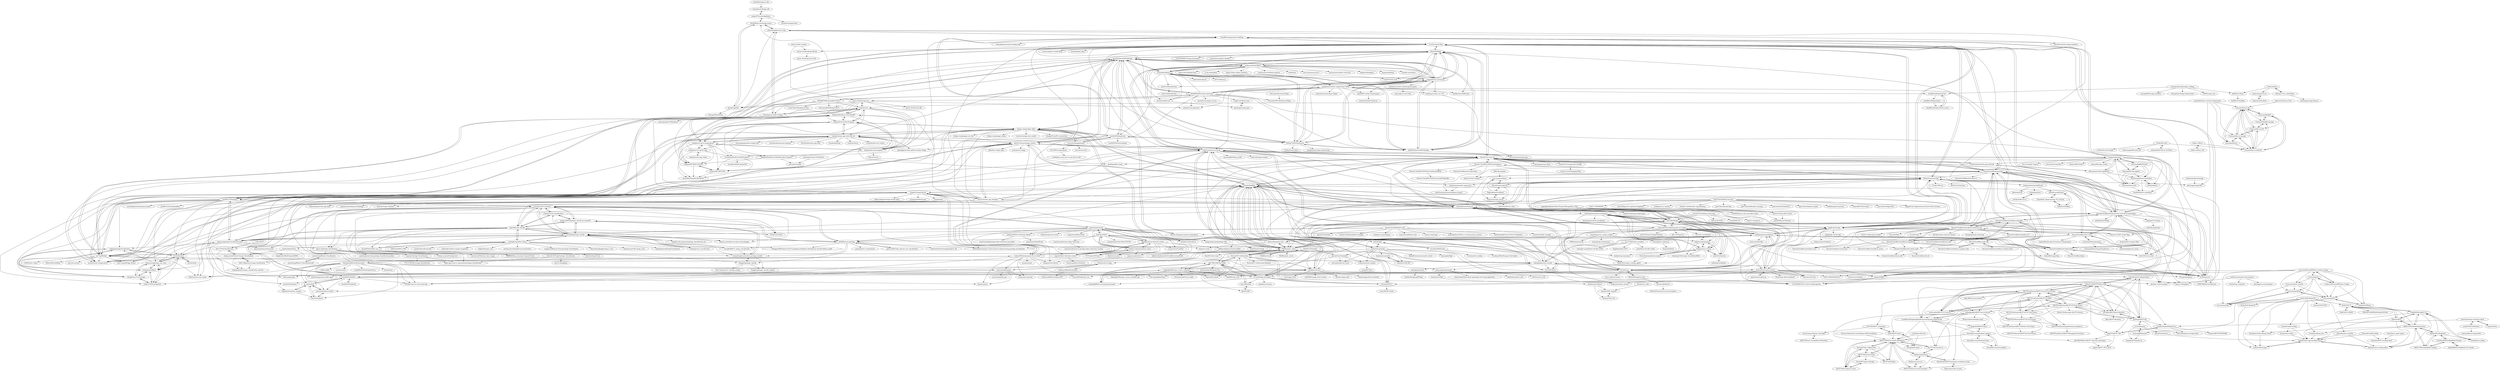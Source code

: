 digraph G {
"bmob/hydrogen-js-sdk" -> "bmob/bmob-WeApp-sdk"
"cchangcs/trash-classification" -> "qmh1234567/garbage_calssify-by-resnet50-"
"cchangcs/trash-classification" -> "Jinec98/trash_classify"
"cchangcs/trash-classification" -> "Erickrus/LeseNet"
"cchangcs/trash-classification" -> "jzx-gooner/DL-wastesort"
"kesixin/QuestionWechatApp" -> "wulivictor/ExamOnline"
"kesixin/QuestionWechatApp" -> "seonon/knockdown"
"kesixin/QuestionWechatApp" -> "songjinduo/wx_answering"
"kesixin/QuestionWechatApp" -> "mark420524/question"
"kesixin/QuestionWechatApp" -> "jacksplwxy/wechat-weapp-Game-TNFB"
"kesixin/QuestionWechatApp" -> "350306878/Kuai-Shua-Questions"
"kesixin/QuestionWechatApp" -> "sky8652/QuestionWeChatApp"
"kesixin/QuestionWechatApp" -> "qiushi123/xiaochengxu_demos"
"kesixin/QuestionWechatApp" -> "Rem0uld/Wapp"
"kesixin/QuestionWechatApp" -> "arleyGuoLei/wx-words-pk"
"kesixin/QuestionWechatApp" -> "zhuige-com/jiangqie_kafei"
"kesixin/QuestionWechatApp" -> "YuPeng73/WeChatAnswer"
"kesixin/QuestionWechatApp" -> "qi19901212/Garbage"
"kesixin/QuestionWechatApp" -> "iamxjb/winxin-app-watch-life.net"
"kesixin/QuestionWechatApp" -> "sesine/wechat-weapp-movie" ["e"=1]
"sysucats/zhongdamaopu" -> "sysucats/cat-face"
"sysucats/zhongdamaopu" -> "mark420524/question"
"sysucats/zhongdamaopu" -> "zhuige-com/jiangqie_kafei"
"sysucats/zhongdamaopu" -> "SCCAPKU/miniprogram"
"Voyzz/Fruit-store-mp" -> "xuhuai66/used-book-pro"
"Voyzz/Fruit-store-mp" -> "BearstOzawa/ourTalk"
"Voyzz/Fruit-store-mp" -> "mtcarpenter/nux-shop"
"Voyzz/Fruit-store-mp" -> "TencentCloudBase/mp-book"
"Voyzz/Fruit-store-mp" -> "qiushi123/xiaochengxu_demos"
"Voyzz/Fruit-store-mp" -> "CavinCao/mini-blog"
"Voyzz/Fruit-store-mp" -> "lx164/house"
"Voyzz/Fruit-store-mp" -> "arleyGuoLei/wx-words-pk"
"Voyzz/Fruit-store-mp" -> "pzx521521/wxapp-mall-clouddb"
"Voyzz/Fruit-store-mp" -> "Airmole/ShellBox"
"Voyzz/Fruit-store-mp" -> "gooking/apifm-wxapi" ["e"=1]
"Voyzz/Fruit-store-mp" -> "TencentCloudBase/Good-practice-tutorial-recommended"
"Voyzz/Fruit-store-mp" -> "TencentCloudBase/tcb-demo-basic"
"Voyzz/Fruit-store-mp" -> "ml87124909/MaliStore" ["e"=1]
"Voyzz/Fruit-store-mp" -> "Tencent-CloudEDU/WXCloud-bookcase"
"TencentCloudBase/tcb-router" -> "xiecheng328/miniprogram"
"TencentCloudBase/tcb-router" -> "lcxfs1991/wx-js-utils"
"TencentCloudBase/tcb-router" -> "TencentCloudBase/mp-book"
"TencentCloudBase/tcb-router" -> "TencentCloudBase/tcb-admin-node"
"TencentCloudBase/tcb-router" -> "TencentCloudBase/cloudbase-templates"
"TencentCloudBase/tcb-router" -> "TencentCloudBase/Good-practice-tutorial-recommended"
"TencentCloudBase/tcb-router" -> "TencentCloudBase/cloudbase-extension-cms"
"TencentCloudBase/tcb-router" -> "liujiec/Membership-ECommerce-Miniprogram"
"yao-yue/newsDance" -> "MarchYuanx/study163"
"yao-yue/newsDance" -> "Emensionyu/qm_lesson"
"gxgk/school-map" -> "Observer-L/NFU-Guide-Map"
"gxgk/school-map" -> "CloudKits/miniprogram-foodmap"
"gxgk/school-map" -> "BearstOzawa/ourTalk"
"gxgk/school-map" -> "gxgk/gxgk-wechat-app"
"gxgk/school-map" -> "johnscliang/gourmet_map"
"gxgk/school-map" -> "lanshan-studio/wecqupt" ["e"=1]
"gxgk/school-map" -> "mohuishou/scuplus-wechat"
"gxgk/school-map" -> "Airmole/ShellBox"
"gxgk/school-map" -> "Xin-Felix/Mango"
"gxgk/school-map" -> "CavinCao/mini-blog"
"gxgk/school-map" -> "dairoot/school-api" ["e"=1]
"gxgk/school-map" -> "Volcano-Yang/map-marker-miniprogram"
"gxgk/school-map" -> "lx164/SayLove"
"gxgk/school-map" -> "oubingbing/wechatAlliance"
"gxgk/school-map" -> "gwokhov/chronus"
"xiaohuazheng/wechatapp" -> "getweapp/weapp-bbs"
"oubingbing/school_wechat" -> "oubingbing/wechatAlliance"
"oubingbing/school_wechat" -> "lx164/SayLove"
"oubingbing/school_wechat" -> "Xin-Felix/Mango"
"oubingbing/school_wechat" -> "oubingbing/school"
"oubingbing/school_wechat" -> "YYJeffrey/july_client"
"oubingbing/school_wechat" -> "sav7ng/WeHalo"
"oubingbing/school_wechat" -> "xuhuai66/used-book-pro"
"oubingbing/school_wechat" -> "Airmole/ShellBox"
"oubingbing/school_wechat" -> "ping-xiong/saylovewall"
"oubingbing/school_wechat" -> "gxgk/school-map"
"oubingbing/school_wechat" -> "lx164/house"
"oubingbing/school_wechat" -> "arleyGuoLei/wx-words-pk"
"oubingbing/school_wechat" -> "mohuishou/scuplus-wechat"
"oubingbing/school_wechat" -> "iamxjb/winxin-app-watch-life.net"
"oubingbing/school_wechat" -> "Xin-Felix/Share"
"lx164/SayLove" -> "lx164/house"
"lx164/SayLove" -> "oubingbing/wechatAlliance"
"lx164/SayLove" -> "oubingbing/school_wechat"
"lx164/SayLove" -> "BearstOzawa/ourTalk"
"lx164/SayLove" -> "Xin-Felix/Mango"
"lx164/SayLove" -> "CavinCao/mini-blog"
"lx164/SayLove" -> "q788799660/schoolRunner"
"Jack-Cherish/Deep-Learning" -> "Jack-Cherish/LeetCode" ["e"=1]
"Jack-Cherish/Deep-Learning" -> "Jack-Cherish/Machine-Learning" ["e"=1]
"Jack-Cherish/Deep-Learning" -> "Jack-Cherish/PythonPark" ["e"=1]
"Jack-Cherish/Deep-Learning" -> "jzx-gooner/DL-wastesort"
"Jack-Cherish/Deep-Learning" -> "Jack-Cherish/python-spider" ["e"=1]
"Jack-Cherish/Deep-Learning" -> "bubbliiiing/unet-pytorch" ["e"=1]
"Jack-Cherish/Deep-Learning" -> "ShawnBIT/UNet-family" ["e"=1]
"Jack-Cherish/Deep-Learning" -> "Jack-Cherish/Algorithm" ["e"=1]
"Jack-Cherish/Deep-Learning" -> "bigmb/Unet-Segmentation-Pytorch-Nest-of-Unets" ["e"=1]
"Jack-Cherish/Deep-Learning" -> "dee1024/pytorch-captcha-recognition" ["e"=1]
"Jack-Cherish/Deep-Learning" -> "1240117300/MINIST"
"Jack-Cherish/Deep-Learning" -> "nickliqian/cnn_captcha" ["e"=1]
"Jack-Cherish/Deep-Learning" -> "wusaifei/garbage_classify"
"Jack-Cherish/Deep-Learning" -> "Jinec98/trash_classify"
"Jack-Cherish/Deep-Learning" -> "fuweifu-vtoo/Semantic-segmentation" ["e"=1]
"waitingfordark/four_flower" -> "zhoubill/Tensorflow-cnn"
"waitingfordark/four_flower" -> "Jinec98/trash_classify"
"waitingfordark/four_flower" -> "pythondever/keras-image-recognition"
"waitingfordark/four_flower" -> "gzshan/dogsVScats"
"waitingfordark/four_flower" -> "tslgithub/image_class" ["e"=1]
"waitingfordark/four_flower" -> "eastmountyxz/ImageProcessing-Python" ["e"=1]
"waitingfordark/four_flower" -> "xungeer29/Remote-Sensing-Image-Classification" ["e"=1]
"waitingfordark/four_flower" -> "MaisyZhang/kaggle-dogs-vs-cats"
"waitingfordark/four_flower" -> "lxztju/pytorch_classification" ["e"=1]
"waitingfordark/four_flower" -> "wusaifei/garbage_classify"
"waitingfordark/four_flower" -> "danzhewuju/CNN_Image_class"
"waitingfordark/four_flower" -> "xqtbox/generalImageClassification"
"waitingfordark/four_flower" -> "CHNicelee/HOG_SVM" ["e"=1]
"waitingfordark/four_flower" -> "guanfuchen/cifarclassify"
"waitingfordark/four_flower" -> "fire717/FireClassification"
"Jinec98/trash_classify" -> "jzx-gooner/DL-wastesort"
"Jinec98/trash_classify" -> "wusaifei/garbage_classify"
"Jinec98/trash_classify" -> "cchangcs/trash-classification"
"Jinec98/trash_classify" -> "qmh1234567/garbage_calssify-by-resnet50-"
"Jinec98/trash_classify" -> "waitingfordark/four_flower"
"Jinec98/trash_classify" -> "guanqr/Garbage-Classification"
"Jinec98/trash_classify" -> "skyevvv/garbage-classification"
"Jinec98/trash_classify" -> "alexayan/garbage-classification-data"
"Jinec98/trash_classify" -> "zhoubill/Tensorflow-cnn"
"Jinec98/trash_classify" -> "thomas-yanxin/Garbage-test" ["e"=1]
"Jinec98/trash_classify" -> "pifan-open-source-community/Garbage-Classification"
"Jinec98/trash_classify" -> "Erickrus/LeseNet"
"Jinec98/trash_classify" -> "thomas-yanxin/the-eye-knows-the-garbage" ["e"=1]
"zhuyuzhu/Secondhand-goods-on-campus" -> "zas023/ershoushu"
"zhuyuzhu/Secondhand-goods-on-campus" -> "fanfpy/xianyu-weixin"
"zhuyuzhu/Secondhand-goods-on-campus" -> "Taoshaoji/used-book-secondhand"
"zhuyuzhu/Secondhand-goods-on-campus" -> "Xin-Felix/Mango"
"zhuyuzhu/Secondhand-goods-on-campus" -> "xuhuai66/used-book-pro"
"zhuyuzhu/Secondhand-goods-on-campus" -> "BaekLi/Secondary_trading_applet"
"zhuyuzhu/Secondhand-goods-on-campus" -> "bigbossx/miniprogram"
"zhuyuzhu/Secondhand-goods-on-campus" -> "ujiaqi/zafuBBS"
"zhuyuzhu/Secondhand-goods-on-campus" -> "CherishLily/graduation-project"
"zhuyuzhu/Secondhand-goods-on-campus" -> "wsk1103/Used-Trading-Platform" ["e"=1]
"zhuyuzhu/Secondhand-goods-on-campus" -> "tangzhangss/wx_campus_helper"
"zhuyuzhu/Secondhand-goods-on-campus" -> "hlk-1135/squirrel" ["e"=1]
"zhuyuzhu/Secondhand-goods-on-campus" -> "fanfpy/xiaoyuanxianyu" ["e"=1]
"zhuyuzhu/Secondhand-goods-on-campus" -> "PH-C/wx_secondhand"
"zhuyuzhu/Secondhand-goods-on-campus" -> "214140846/TOGO_School_Miniprograme" ["e"=1]
"Dreace/NUC-Information" -> "Dreace/NUC-Information-Backend"
"Dreace/NUC-Information" -> "fupengfei058/super_course_schedule"
"Dreace/NUC-Information" -> "LDouble/WeOUC"
"Dreace/NUC-Information" -> "liopoos/kb-website"
"Dreace/NUC-Information" -> "qq273681448/TimeTable"
"Dreace/NUC-Information" -> "Airmole/ShellBox"
"jacksplwxy/wechat-weapp-Game-TNFB" -> "Rem0uld/Wapp"
"jacksplwxy/wechat-weapp-Game-TNFB" -> "kesixin/QuestionWechatApp"
"jacksplwxy/wechat-weapp-Game-TNFB" -> "350306878/Kuai-Shua-Questions"
"jacksplwxy/wechat-weapp-Game-TNFB" -> "songjinduo/wx_answering"
"jacksplwxy/wechat-weapp-Game-TNFB" -> "seonon/knockdown"
"jacksplwxy/wechat-weapp-Game-TNFB" -> "YuPeng73/WeChatAnswer"
"jacksplwxy/wechat-weapp-Game-TNFB" -> "zhuweiyou/weixin-game-helper" ["e"=1]
"jacksplwxy/wechat-weapp-Game-TNFB" -> "sky8652/QuestionWeChatApp"
"jacksplwxy/wechat-weapp-Game-TNFB" -> "joinbyjoy/wechat_xcx_751"
"jacksplwxy/wechat-weapp-Game-TNFB" -> "tdye24/KC-wechat-miniprogram"
"jacksplwxy/wechat-weapp-Game-TNFB" -> "SmallRuralDog/cloud-doc"
"jacksplwxy/wechat-weapp-Game-TNFB" -> "yeliudev/LemonJournal" ["e"=1]
"jacksplwxy/wechat-weapp-Game-TNFB" -> "guren-cloud/weapp-one"
"jacksplwxy/wechat-weapp-Game-TNFB" -> "arleyGuoLei/wx-words-pk"
"jacksplwxy/wechat-weapp-Game-TNFB" -> "QuellanAn/couldProject"
"st1ven/WeApp-timeTable" -> "qq273681448/TimeTable"
"st1ven/WeApp-timeTable" -> "fupengfei058/super_course_schedule"
"st1ven/WeApp-timeTable" -> "xiaoping6688/wx-miniprogram-project"
"st1ven/WeApp-timeTable" -> "LDouble/WeOUC"
"st1ven/WeApp-timeTable" -> "choyri/WeGifun"
"st1ven/WeApp-timeTable" -> "pengMaster/marry" ["e"=1]
"st1ven/WeApp-timeTable" -> "Dreace/NUC-Information"
"st1ven/WeApp-timeTable" -> "Airmole/ShellBox"
"st1ven/WeApp-timeTable" -> "lanshan-studio/wecqupt" ["e"=1]
"oubingbing/wechatAlliance" -> "oubingbing/school_wechat"
"oubingbing/wechatAlliance" -> "lx164/SayLove"
"oubingbing/wechatAlliance" -> "Xin-Felix/Mango"
"oubingbing/wechatAlliance" -> "ping-xiong/saylovewall"
"oubingbing/wechatAlliance" -> "xuhuai66/used-book-pro"
"oubingbing/wechatAlliance" -> "gxgk/school-map"
"oubingbing/wechatAlliance" -> "iDestin/Himalayan-lite"
"oubingbing/wechatAlliance" -> "214140846/TOGO_School_Miniprograme" ["e"=1]
"oubingbing/wechatAlliance" -> "mohuishou/scuplus-wechat"
"oubingbing/wechatAlliance" -> "YYJeffrey/july_client"
"oubingbing/wechatAlliance" -> "iamxjb/winxin-app-watch-life.net"
"oubingbing/wechatAlliance" -> "lx164/house"
"oubingbing/wechatAlliance" -> "ujiaqi/zafuBBS"
"oubingbing/wechatAlliance" -> "Airmole/ShellBox"
"oubingbing/wechatAlliance" -> "nexmoe/wall-public"
"YGragon/doughnut" -> "BearstOzawa/ourTalk"
"pedropro/TACO" -> "AgaMiko/waste-datasets-review"
"pedropro/TACO" -> "garythung/trashnet"
"pedropro/TACO" -> "wimlds-trojmiasto/detect-waste"
"pedropro/TACO" -> "majsylw/litter-detection-review"
"pedropro/TACO" -> "letsdoitworld/wade-ai"
"pedropro/TACO" -> "PUTvision/UAVVaste"
"pedropro/TACO" -> "manaporkun/Trash-Filter-YOLOV5"
"pedropro/TACO" -> "maartensukel/urban-object-detection"
"pedropro/TACO" -> "opensacorg/trash-ai"
"pedropro/TACO" -> "QLMX/huawei-garbage"
"pedropro/TACO" -> "spotgarbage/spotgarbage-GINI"
"webzol/cxcat" -> "dchijack/WordPress-One-MinAPP"
"webzol/cxcat" -> "dchijack/Travel-Mini-Program"
"webzol/cxcat" -> "guren-cloud/weapp-one"
"webzol/cxcat" -> "mryeehee/WordPressMiniProgram"
"webzol/cxcat" -> "dchijack/WordPress-WeMedia-Mini-Program"
"webzol/cxcat" -> "dchijack/wp-mini-program"
"webzol/cxcat" -> "iamxjb/rest-api-to-miniprogram"
"webzol/cxcat" -> "dchijack/WP-REST-API"
"webzol/cxcat" -> "liumingmusic/toilet-webapp"
"TencentCloudBase/mp-book" -> "TencentCloudBase/tcb-demo-basic"
"TencentCloudBase/mp-book" -> "TencentCloudBase/Good-practice-tutorial-recommended"
"TencentCloudBase/mp-book" -> "lcxfs1991/wx-js-utils"
"TencentCloudBase/mp-book" -> "CavinCao/mini-blog"
"TencentCloudBase/mp-book" -> "Voyzz/Fruit-store-mp"
"TencentCloudBase/mp-book" -> "Tencent-CloudEDU/WXCloud-bookcase"
"TencentCloudBase/mp-book" -> "TencentCloudBase/cloudbase-examples"
"TencentCloudBase/mp-book" -> "TencentCloudBase/tcb-router"
"TencentCloudBase/mp-book" -> "TencentCloudBase/tcb-admin-node"
"TencentCloudBase/mp-book" -> "TencentCloudBase/tcb-demo-ai"
"TencentCloudBase/mp-book" -> "yao-yue/newsDance"
"TencentCloudBase/mp-book" -> "ksky521/fresh-weather" ["e"=1]
"TencentCloudBase/mp-book" -> "MarchYuanx/study163"
"TencentCloudBase/mp-book" -> "BearstOzawa/ourTalk"
"TencentCloudBase/mp-book" -> "xuhuai66/wxapp-blog"
"melodyne/laf-wx" -> "melodyne/laf-server"
"sky8652/QuestionWeChatApp" -> "Rem0uld/Wapp"
"sky8652/QuestionWeChatApp" -> "songjinduo/wx_answering"
"sky8652/QuestionWeChatApp" -> "seonon/knockdown"
"sky8652/QuestionWeChatApp" -> "kesixin/QuestionWechatApp"
"sky8652/QuestionWeChatApp" -> "lecher23/quanmindati-app"
"sky8652/QuestionWeChatApp" -> "YuPeng73/WeChatAnswer"
"melodyne/laf-server" -> "melodyne/laf-wx"
"mohuishou/scuplus-wechat" -> "mohuishou/scuplus-go"
"mohuishou/scuplus-wechat" -> "lanshan-studio/wecqupt" ["e"=1]
"mohuishou/scuplus-wechat" -> "LDouble/WeOUC"
"mohuishou/scuplus-wechat" -> "Airmole/ShellBox"
"mohuishou/scuplus-wechat" -> "jas0ncn/szushudong" ["e"=1]
"mohuishou/scuplus-wechat" -> "gxgk/school-map"
"mohuishou/scuplus-wechat" -> "214140846/TOGO_School_Miniprograme" ["e"=1]
"mohuishou/scuplus-wechat" -> "GreenPomelo/Undergraduate"
"mohuishou/scuplus-wechat" -> "dairoot/school-api" ["e"=1]
"mohuishou/scuplus-wechat" -> "st1ven/WeApp-timeTable"
"mohuishou/scuplus-wechat" -> "dyq086/wepy-mall" ["e"=1]
"mohuishou/scuplus-wechat" -> "Thunf/wepy-demo-bookmall" ["e"=1]
"mohuishou/scuplus-wechat" -> "BearstOzawa/ourTalk"
"mohuishou/scuplus-wechat" -> "ujiaqi/zafuBBS"
"mohuishou/scuplus-wechat" -> "oubingbing/wechatAlliance"
"Airmole/ShellBox" -> "LDouble/WeOUC"
"Airmole/ShellBox" -> "Dreace/NUC-Information"
"Airmole/ShellBox" -> "YYJeffrey/july_client"
"Airmole/ShellBox" -> "gwokhov/chronus"
"Airmole/ShellBox" -> "mohuishou/scuplus-wechat"
"Airmole/ShellBox" -> "danbaixi/yunxiaozhi"
"Airmole/ShellBox" -> "imageslr/weapp-library"
"Airmole/ShellBox" -> "Voyzz/Fruit-store-mp"
"Airmole/ShellBox" -> "BearstOzawa/ourTalk"
"Airmole/ShellBox" -> "st1ven/WeApp-timeTable"
"Airmole/ShellBox" -> "lanshan-studio/wecqupt" ["e"=1]
"Airmole/ShellBox" -> "gxgk/school-map"
"Airmole/ShellBox" -> "hzbnb/affair"
"Airmole/ShellBox" -> "Xin-Felix/Mango"
"Airmole/ShellBox" -> "zhuige-com/jiangqie_kafei"
"qi19901212/Garbage" -> "qi19901212/GarbageAdmin"
"qi19901212/Garbage" -> "chenyuzuo/garbage_sort_mini"
"qi19901212/Garbage" -> "Surile/Abraham"
"qi19901212/Garbage" -> "alexayan/garbage-classification-data"
"qi19901212/Garbage" -> "wolfy12345/GarbageSort"
"qi19901212/Garbage" -> "jzx-gooner/DL-wastesort"
"qi19901212/Garbage" -> "zhangliwen1101/Garbage"
"qi19901212/Garbage" -> "CavinCao/mini-blog"
"qi19901212/Garbage" -> "joelingwei/rubbish"
"qi19901212/Garbage" -> "webpig/garbageClassification"
"qi19901212/Garbage" -> "kesixin/QuestionWechatApp"
"qi19901212/Garbage" -> "sesine/wechat-weapp-movie" ["e"=1]
"qi19901212/Garbage" -> "imageslr/weapp-library"
"qi19901212/Garbage" -> "qiushi123/xiaochengxu_demos"
"qi19901212/Garbage" -> "caochangkui/miniprogram-project"
"huaweicloud/ModelArts-Lab" -> "QLMX/huawei-garbage"
"huaweicloud/ModelArts-Lab" -> "huaweicloud/dls-example"
"huaweicloud/ModelArts-Lab" -> "apache/carbondata" ["e"=1]
"huaweicloud/ModelArts-Lab" -> "huawei-clouds/modelarts-example"
"huaweicloud/ModelArts-Lab" -> "mindspore-ai/mindspore" ["e"=1]
"huaweicloud/ModelArts-Lab" -> "wusaifei/garbage_classify"
"huaweicloud/ModelArts-Lab" -> "huaweicloud/HiLens-Lab"
"huaweicloud/ModelArts-Lab" -> "huawei-noah/vega" ["e"=1]
"huaweicloud/ModelArts-Lab" -> "ayooshkathuria/YOLO_v3_tutorial_from_scratch" ["e"=1]
"huaweicloud/ModelArts-Lab" -> "edwardning/PyTorch-YOLOv3-ModelArts"
"sav7ng/WeHalo" -> "iamxjb/winxin-app-watch-life.net"
"sav7ng/WeHalo" -> "CavinCao/mini-blog"
"sav7ng/WeHalo" -> "zhuige-com/jiangqie_kafei"
"sav7ng/WeHalo" -> "sesine/wechat-weapp-movie" ["e"=1]
"sav7ng/WeHalo" -> "YYJeffrey/july_client"
"sav7ng/WeHalo" -> "arleyGuoLei/wx-words-pk"
"sav7ng/WeHalo" -> "imageslr/weapp-library"
"sav7ng/WeHalo" -> "kesixin/QuestionWechatApp"
"sav7ng/WeHalo" -> "oubingbing/school_wechat"
"sav7ng/WeHalo" -> "halo-dev/console" ["e"=1]
"sav7ng/WeHalo" -> "Airmole/ShellBox"
"sav7ng/WeHalo" -> "infinityu/mina-wear-mask" ["e"=1]
"sav7ng/WeHalo" -> "Data-Camp/WeApp_Demos" ["e"=1]
"sav7ng/WeHalo" -> "RAOE/show-videos" ["e"=1]
"sav7ng/WeHalo" -> "NiZerin/WeChatBlog" ["e"=1]
"ezshine/community-mini-program" -> "kawaapp/wsq-xiaochengxu"
"ezshine/community-mini-program" -> "ezshine/mp_luckydraw"
"ezshine/community-mini-program" -> "jing-yu-0/Neighbor"
"NJUPTFreeExams/NJUPT-General-Free-Exams" -> "NJUPTFreeExams/NJUPT-CS-FREE"
"NJUPTFreeExams/NJUPT-General-Free-Exams" -> "NJUPTFreeExams/NJUPT-CST-Free-Exams"
"NJUPTFreeExams/NJUPT-General-Free-Exams" -> "Wonz5130/NJUPT-Yellow-Page"
"NJUPTFreeExams/NJUPT-General-Free-Exams" -> "renyuanzhe/NJUPT-CS-Courses"
"NJUPTFreeExams/NJUPT-General-Free-Exams" -> "NJUPTFreeExams/NJUPT-AUTO-Free-Exams"
"NJUPTFreeExams/NJUPT-General-Free-Exams" -> "xiafanglongfei/NJUPT-auto-evaluate"
"NJUPTFreeExams/NJUPT-General-Free-Exams" -> "NJUPTFreeExams/NJUPT-TE-Free-Exams"
"NJUPTFreeExams/NJUPT-General-Free-Exams" -> "love98ooo/ZhengFangJiaoWuSystemTampermonkeyScript"
"NJUPTFreeExams/NJUPT-General-Free-Exams" -> "gaoliang/NJUPT-API"
"NJUPTFreeExams/NJUPT-General-Free-Exams" -> "gzr-lgtm/NJUPThesis-Bachelor"
"NJUPTFreeExams/NJUPT-General-Free-Exams" -> "kaijy91/NJUPT_NET"
"NJUPTFreeExams/NJUPT-General-Free-Exams" -> "GreenPomelo/Undergraduate"
"NJUPTFreeExams/NJUPT-General-Free-Exams" -> "zjdx1998/seucourseshare" ["e"=1]
"NJUPTFreeExams/NJUPT-General-Free-Exams" -> "s235784/NJUPT_AutoLogin"
"Hzy0913/Timetable" -> "nei1ee/ColorTimetable"
"Hzy0913/Timetable" -> "st1ven/WeApp-timeTable"
"Hzy0913/Timetable" -> "Hzy0913/chat-react"
"Hzy0913/Timetable" -> "Dreace/NUC-Information"
"Hzy0913/Timetable" -> "qq273681448/TimeTable"
"alexayan/garbage-classification-data" -> "jzx-gooner/DL-wastesort"
"alexayan/garbage-classification-data" -> "chenyuzuo/garbage_sort_mini"
"alexayan/garbage-classification-data" -> "qi19901212/Garbage"
"alexayan/garbage-classification-data" -> "aboutmydreams/what-trash"
"alexayan/garbage-classification-data" -> "webpig/garbageClassification"
"alexayan/garbage-classification-data" -> "Surile/Abraham"
"alexayan/garbage-classification-data" -> "Jinec98/trash_classify"
"alexayan/garbage-classification-data" -> "wusaifei/garbage_classify"
"alexayan/garbage-classification-data" -> "joelingwei/rubbish"
"alexayan/garbage-classification-data" -> "skyevvv/garbage-classification"
"alexayan/garbage-classification-data" -> "wolfy12345/GarbageSort"
"350306878/Hummingbird-Tutor" -> "350306878/Kuai-Shua-Questions"
"350306878/Hummingbird-Tutor" -> "dmego/together"
"350306878/Hummingbird-Tutor" -> "bmob/Bmob-wechatapp-xinyou"
"350306878/Hummingbird-Tutor" -> "webzol/cxcat"
"350306878/Hummingbird-Tutor" -> "CrazyCodes/MiniApp-TouTiao" ["e"=1]
"350306878/Hummingbird-Tutor" -> "liumingmusic/toilet-webapp"
"350306878/Hummingbird-Tutor" -> "lishuaixingNewBee/gordanTv" ["e"=1]
"Comsenz/ShopDZ" -> "Comsenz/ShopDZ-minapp"
"Comsenz/ShopDZ" -> "Comsenz/Discuz-iOS"
"Comsenz/ShopDZ" -> "Comsenz/Discuz-Android"
"Comsenz/ShopDZ" -> "Comsenz/Discuz-Api"
"seonon/knockdown" -> "songjinduo/wx_answering"
"seonon/knockdown" -> "sky8652/QuestionWeChatApp"
"seonon/knockdown" -> "Rem0uld/Wapp"
"seonon/knockdown" -> "kesixin/QuestionWechatApp"
"seonon/knockdown" -> "YuPeng73/WeChatAnswer"
"seonon/knockdown" -> "wulivictor/ExamOnline"
"seonon/knockdown" -> "jacksplwxy/wechat-weapp-Game-TNFB"
"seonon/knockdown" -> "code-hunter/Answer" ["e"=1]
"seonon/knockdown" -> "devezhao/rktk-wxx"
"seonon/knockdown" -> "LmyFreeMan/question"
"seonon/knockdown" -> "547414/tkwxxcx"
"seonon/knockdown" -> "mark420524/question"
"seonon/knockdown" -> "7small7/cloud_exam"
"songjinduo/wx_answering" -> "seonon/knockdown"
"songjinduo/wx_answering" -> "sky8652/QuestionWeChatApp"
"songjinduo/wx_answering" -> "Rem0uld/Wapp"
"songjinduo/wx_answering" -> "YuPeng73/WeChatAnswer"
"songjinduo/wx_answering" -> "kesixin/QuestionWechatApp"
"songjinduo/wx_answering" -> "wulivictor/ExamOnline"
"songjinduo/wx_answering" -> "tdye24/KC-wechat-miniprogram"
"songjinduo/wx_answering" -> "LmyFreeMan/question"
"songjinduo/wx_answering" -> "jacksplwxy/wechat-weapp-Game-TNFB"
"songjinduo/wx_answering" -> "alanfancy/wechat-small-program-games"
"songjinduo/wx_answering" -> "joinbyjoy/wechat_xcx_751"
"NJUPTFreeExams/NJUPT-CST-Free-Exams" -> "NJUPTFreeExams/NJUPT-General-Free-Exams"
"NJUPTFreeExams/NJUPT-CST-Free-Exams" -> "NJUPTFreeExams/NJUPT-CS-FREE"
"NJUPTFreeExams/NJUPT-CST-Free-Exams" -> "Wonz5130/NJUPT-Yellow-Page"
"NJUPTFreeExams/NJUPT-CST-Free-Exams" -> "renyuanzhe/NJUPT-CS-Courses"
"NJUPTFreeExams/NJUPT-CST-Free-Exams" -> "gaoliang/NJUPT-API"
"NJUPTFreeExams/NJUPT-CST-Free-Exams" -> "gzr-lgtm/NJUPThesis-Bachelor"
"NJUPTFreeExams/NJUPT-CST-Free-Exams" -> "NJUPTFreeExams/NJUPT-AUTO-Free-Exams"
"NJUPTFreeExams/NJUPT-CST-Free-Exams" -> "NJUPTFreeExams/NJUPT-TE-Free-Exams"
"NJUPTFreeExams/NJUPT-CST-Free-Exams" -> "GreenPomelo/Undergraduate"
"NJUPTFreeExams/NJUPT-CST-Free-Exams" -> "Wonz5130/Awesome-NJUPT-Contests"
"imageslr/weapp-library" -> "imageslr/taro-library" ["e"=1]
"imageslr/weapp-library" -> "Airmole/ShellBox"
"imageslr/weapp-library" -> "RebeccaHanjw/weapp-wechat-zhihu" ["e"=1]
"imageslr/weapp-library" -> "realyao/WXminiprogram-Focus-clock"
"imageslr/weapp-library" -> "isyangyuhao/book-mate" ["e"=1]
"imageslr/weapp-library" -> "qi19901212/Garbage"
"imageslr/weapp-library" -> "lsqy/taro-music" ["e"=1]
"imageslr/weapp-library" -> "sav7ng/WeHalo"
"imageslr/weapp-library" -> "mohuishou/scuplus-wechat"
"imageslr/weapp-library" -> "sesine/wechat-weapp-movie" ["e"=1]
"imageslr/weapp-library" -> "iamxjb/winxin-app-watch-life.net"
"imageslr/weapp-library" -> "nslogx/Gitter" ["e"=1]
"imageslr/weapp-library" -> "YYJeffrey/july_client"
"imageslr/weapp-library" -> "ritaswc/wechat_app_template"
"imageslr/weapp-library" -> "kesixin/QuestionWechatApp"
"devezhao/rktk-wxx" -> "getweapp/weapp-quiz"
"tdye24/KC-wechat-miniprogram" -> "formattedzzz/leo-build-wx"
"Surile/Abraham" -> "Surile/samle"
"Surile/Abraham" -> "webpig/garbageClassification"
"Surile/Abraham" -> "joelingwei/rubbish"
"Surile/Abraham" -> "chenyuzuo/garbage_sort_mini"
"Surile/Abraham" -> "wolfy12345/GarbageSort"
"BearstOzawa/ourTalk" -> "Voyzz/Fruit-store-mp"
"BearstOzawa/ourTalk" -> "Xin-Felix/Mango"
"BearstOzawa/ourTalk" -> "getweapp/weapp-bbs"
"BearstOzawa/ourTalk" -> "YGragon/doughnut"
"BearstOzawa/ourTalk" -> "gxgk/school-map"
"BearstOzawa/ourTalk" -> "Xin-Felix/Share"
"BearstOzawa/ourTalk" -> "lx164/SayLove"
"BearstOzawa/ourTalk" -> "ujiaqi/zafuBBS"
"BearstOzawa/ourTalk" -> "CavinCao/mini-blog"
"BearstOzawa/ourTalk" -> "Cicada-S/Forum"
"BearstOzawa/ourTalk" -> "arleyGuoLei/wechat-1password"
"BearstOzawa/ourTalk" -> "q788799660/schoolRunner"
"BearstOzawa/ourTalk" -> "yangxuechen/LostAndFound"
"BearstOzawa/ourTalk" -> "qiushi123/cloud-pay"
"BearstOzawa/ourTalk" -> "Airmole/ShellBox"
"350306878/Kuai-Shua-Questions" -> "jacksplwxy/wechat-weapp-Game-TNFB"
"350306878/Kuai-Shua-Questions" -> "kesixin/QuestionWechatApp"
"350306878/Kuai-Shua-Questions" -> "350306878/Hummingbird-Tutor"
"350306878/Kuai-Shua-Questions" -> "sky8652/QuestionWeChatApp"
"350306878/Kuai-Shua-Questions" -> "seonon/knockdown"
"350306878/Kuai-Shua-Questions" -> "songjinduo/wx_answering"
"350306878/Kuai-Shua-Questions" -> "devezhao/rktk-wxx"
"350306878/Kuai-Shua-Questions" -> "Rem0uld/Wapp"
"350306878/Kuai-Shua-Questions" -> "xughv/certificate-mini"
"350306878/Kuai-Shua-Questions" -> "wulivictor/ExamOnline"
"350306878/Kuai-Shua-Questions" -> "lanshan-studio/wecqupt" ["e"=1]
"350306878/Kuai-Shua-Questions" -> "yeliudev/LemonJournal" ["e"=1]
"350306878/Kuai-Shua-Questions" -> "qiushi123/xiaochengxu_demos"
"350306878/Kuai-Shua-Questions" -> "Silverados/We-MathAnswerPage"
"350306878/Kuai-Shua-Questions" -> "jasondu/wxa-plugin-canvas" ["e"=1]
"CavinCao/mini-blog" -> "xuhuai66/wxapp-blog"
"CavinCao/mini-blog" -> "TencentCloudBase/Good-practice-tutorial-recommended"
"CavinCao/mini-blog" -> "CavinCao/ghost-wechat-blog"
"CavinCao/mini-blog" -> "TencentCloudBase/mp-book"
"CavinCao/mini-blog" -> "CloudKits/miniprogram-foodmap"
"CavinCao/mini-blog" -> "Rem0uld/Wapp"
"CavinCao/mini-blog" -> "Voyzz/Fruit-store-mp"
"CavinCao/mini-blog" -> "BearstOzawa/ourTalk"
"CavinCao/mini-blog" -> "sav7ng/WeHalo"
"CavinCao/mini-blog" -> "YGragon/doughnut"
"CavinCao/mini-blog" -> "qi19901212/Garbage"
"CavinCao/mini-blog" -> "guren-cloud/weplug-add-tips"
"CavinCao/mini-blog" -> "husanfeng/hsf_blog"
"CavinCao/mini-blog" -> "lx164/SayLove"
"CavinCao/mini-blog" -> "gxgk/school-map"
"yangxuechen/LostAndFound" -> "melodyne/laf-wx"
"yangxuechen/LostAndFound" -> "Ckend/LostAndFound"
"yangxuechen/LostAndFound" -> "ikebo/small-laf"
"jinjinjin0731/eshop" -> "honlyHuang/eshop"
"gwokhov/chronus" -> "GoKu-gaga/today"
"gwokhov/chronus" -> "zce/weapp-todos" ["e"=1]
"gwokhov/chronus" -> "YGragon/doughnut"
"gwokhov/chronus" -> "Airmole/ShellBox"
"gwokhov/chronus" -> "harveyqing/BearDiary" ["e"=1]
"gwokhov/chronus" -> "cy920820/weapp-motor-movies"
"gwokhov/chronus" -> "BearstOzawa/ourTalk"
"gwokhov/chronus" -> "Honye/weapp-mark"
"gwokhov/chronus" -> "romoo/weapp-demo-breadtrip" ["e"=1]
"TencentCloudBase/Good-practice-tutorial-recommended" -> "CavinCao/mini-blog"
"TencentCloudBase/Good-practice-tutorial-recommended" -> "TencentCloudBase/mp-book"
"TencentCloudBase/Good-practice-tutorial-recommended" -> "TencentCloudBase/tcb-demo-basic"
"TencentCloudBase/Good-practice-tutorial-recommended" -> "TencentCloudBase/cloudbase-examples"
"TencentCloudBase/Good-practice-tutorial-recommended" -> "lcxfs1991/wx-js-utils"
"TencentCloudBase/Good-practice-tutorial-recommended" -> "Observer-L/NFU-Guide-Map"
"TencentCloudBase/Good-practice-tutorial-recommended" -> "Voyzz/Fruit-store-mp"
"TencentCloudBase/Good-practice-tutorial-recommended" -> "TencentCloudBase/tcb-router"
"TencentCloudBase/Good-practice-tutorial-recommended" -> "ixzk/WeDaily-Weapp"
"TencentCloudBase/Good-practice-tutorial-recommended" -> "CloudKits/miniprogram-foodmap"
"TencentCloudBase/Good-practice-tutorial-recommended" -> "jinjinjin0731/eshop"
"TencentCloudBase/Good-practice-tutorial-recommended" -> "xuhuai66/used-book-pro"
"TencentCloudBase/Good-practice-tutorial-recommended" -> "TencentCloudBase/cloudbase-extension-cms"
"TencentCloudBase/Good-practice-tutorial-recommended" -> "BearstOzawa/ourTalk"
"TencentCloudBase/Good-practice-tutorial-recommended" -> "Rem0uld/Wapp"
"Wonz5130/NJUPT-Yellow-Page" -> "NJUPTFreeExams/NJUPT-CST-Free-Exams"
"Wonz5130/NJUPT-Yellow-Page" -> "gzr-lgtm/NJUPThesis-Bachelor"
"Wonz5130/NJUPT-Yellow-Page" -> "gaoliang/NJUPT-API"
"Wonz5130/NJUPT-Yellow-Page" -> "NJUPTFreeExams/NJUPT-General-Free-Exams"
"Wonz5130/NJUPT-Yellow-Page" -> "NJUPTFreeExams/NJUPT-CS-FREE"
"Wonz5130/NJUPT-Yellow-Page" -> "GreenPomelo/Undergraduate"
"Wonz5130/NJUPT-Yellow-Page" -> "Freedomisgood/NjuptCmcc"
"Wonz5130/NJUPT-Yellow-Page" -> "NJUPTFreeExams/NJUPT-AUTO-Free-Exams"
"Wonz5130/NJUPT-Yellow-Page" -> "kaijy91/NJUPT_NET"
"Wonz5130/NJUPT-Yellow-Page" -> "renyuanzhe/NJUPT-CS-Courses"
"Wonz5130/NJUPT-Yellow-Page" -> "love98ooo/ZhengFangJiaoWuSystemTampermonkeyScript"
"Wonz5130/NJUPT-Yellow-Page" -> "xiafanglongfei/NJUPT-auto-evaluate"
"ping-xiong/saylovewall" -> "refineidea/saylove-wall"
"ping-xiong/saylovewall" -> "Anonlyy/loveWall"
"ping-xiong/saylovewall" -> "11003/say-love-wall"
"ping-xiong/saylovewall" -> "ping-xiong/Online-photo-uploading-and-voting-application"
"guren-cloud/weapp-one" -> "guren-cloud/vpush-sdk"
"guren-cloud/weapp-one" -> "dchijack/WordPress-One-MinAPP"
"guren-cloud/weapp-one" -> "webzol/cxcat"
"guren-cloud/weapp-one" -> "dchijack/wp-mini-program"
"guren-cloud/weapp-one" -> "yeliudev/LemonJournal" ["e"=1]
"guren-cloud/weapp-one" -> "dchijack/WP-REST-API-PRO"
"guren-cloud/weapp-one" -> "dchijack/Travel-Mini-Program"
"guren-cloud/weapp-one" -> "lishuaixingNewBee/gordanTv" ["e"=1]
"guren-cloud/weapp-one" -> "dmego/together"
"Anonlyy/loveWall" -> "Anonlyy/shareMusic"
"AndIMissU/Stars" -> "AndIMissU/myBlog"
"restress/BallBall-Words" -> "zhanyeye/mini-word"
"restress/BallBall-Words" -> "airingursb/miemie"
"restress/BallBall-Words" -> "TimeGarage/Youmi-Vocabulary"
"restress/BallBall-Words" -> "flymysql/WeChat-applets"
"Surile/samle" -> "Surile/Abraham"
"oubingbing/school" -> "freedomlizhigang/XYShop"
"CloudKits/miniprogram-foodmap" -> "Volcano-Yang/map-marker-miniprogram"
"CloudKits/miniprogram-foodmap" -> "johnscliang/gourmet_map"
"CloudKits/miniprogram-foodmap" -> "gxgk/school-map"
"CloudKits/miniprogram-foodmap" -> "CavinCao/mini-blog"
"CloudKits/miniprogram-foodmap" -> "giscafer/wechat-weapp-mapdemo" ["e"=1]
"CloudKits/miniprogram-foodmap" -> "TencentCloudBase/Good-practice-tutorial-recommended"
"CloudKits/miniprogram-foodmap" -> "humanlegacy/wechat-miniapp-map" ["e"=1]
"CloudKits/miniprogram-foodmap" -> "devezhao/rktk-wxx"
"guren-cloud/weplug-add-tips" -> "guren-cloud/vpush-pro-sdk"
"ruijanlee/h3cc" -> "nieaowei/campus-network-unlock"
"guren-cloud/v-request" -> "guren-cloud/weapp-one"
"guren-cloud/v-request" -> "guren-cloud/weplug-add-tips"
"dchijack/WordPress-WeMedia-Mini-Program" -> "dchijack/WP-REST-API-PRO"
"dchijack/WordPress-WeMedia-Mini-Program" -> "poisonboy/cxjslite"
"dchijack/Travel-Mini-Program" -> "dchijack/wp-mini-program"
"dchijack/Travel-Mini-Program" -> "dchijack/WordPress-One-MinAPP"
"dchijack/Travel-Mini-Program" -> "webzol/cxcat"
"dchijack/Travel-Mini-Program" -> "iamxjb/rest-api-to-miniprogram"
"dchijack/Travel-Mini-Program" -> "dchijack/WordPress-WeMedia-Mini-Program"
"dchijack/Travel-Mini-Program" -> "dchijack/WP-REST-API-PRO"
"dchijack/Travel-Mini-Program" -> "zhuige-com/jiangqie_kafei"
"dchijack/Travel-Mini-Program" -> "iamxjb/winxin-app-watch-life.net"
"zas023/ershoushu" -> "fanfpy/xianyu-weixin"
"zas023/ershoushu" -> "zhuyuzhu/Secondhand-goods-on-campus"
"zas023/ershoushu" -> "Taoshaoji/used-book-secondhand"
"zas023/ershoushu" -> "williamhjc/usedbook"
"zas023/ershoushu" -> "bigbossx/miniprogram"
"xiafanglongfei/NJUPT-auto-evaluate" -> "love98ooo/ZhengFangJiaoWuSystemTampermonkeyScript"
"xiafanglongfei/NJUPT-auto-evaluate" -> "NJUPT-SAST/aurora-ui"
"xiafanglongfei/NJUPT-auto-evaluate" -> "NJUPT-SAST/sast-evento-desktop-qt"
"xiafanglongfei/NJUPT-auto-evaluate" -> "HK-Journalist/wlanlogin-njupt"
"xiafanglongfei/NJUPT-auto-evaluate" -> "MinzhiYoyo/NJUPT-automatic-evaluation-script"
"xiafanglongfei/NJUPT-auto-evaluate" -> "fengye404/Raft-KV-Java"
"xiafanglongfei/NJUPT-auto-evaluate" -> "fxupt/NJUPT-water"
"xiafanglongfei/NJUPT-auto-evaluate" -> "pd12bbf7608ae1/NJUPT_Network_AutoLogin"
"tangzhangss/wx_campus_helper" -> "1996liang/wnschool"
"tangzhangss/wx_campus_helper" -> "woyjuq/help-miniprogram"
"tangzhangss/wx_campus_helper" -> "Fewing/buaa_takeaway"
"Rem0uld/Wapp" -> "sky8652/QuestionWeChatApp"
"Rem0uld/Wapp" -> "songjinduo/wx_answering"
"Rem0uld/Wapp" -> "seonon/knockdown"
"Rem0uld/Wapp" -> "jacksplwxy/wechat-weapp-Game-TNFB"
"Rem0uld/Wapp" -> "7small7/cloud_exam"
"Rem0uld/Wapp" -> "QuellanAn/couldProject"
"Rem0uld/Wapp" -> "jasondu/wxa-plugin-calendar" ["e"=1]
"Rem0uld/Wapp" -> "A13253565831/wxapp_decoration" ["e"=1]
"Rem0uld/Wapp" -> "YuPeng73/WeChatAnswer"
"Rem0uld/Wapp" -> "CavinCao/mini-blog"
"Rem0uld/Wapp" -> "kesixin/QuestionWechatApp"
"Rem0uld/Wapp" -> "wulivictor/ExamOnline"
"Rem0uld/Wapp" -> "GoKu-gaga/today"
"alanfancy/wechat-small-program-games" -> "Zzyoung/wx-word-chain"
"fishman17/wx_orderOnline" -> "TeanLee/hema"
"fishman17/wx_orderOnline" -> "getweapp/weapp-diancan" ["e"=1]
"Silverados/We-AnswerPage" -> "Silverados/We-MathAnswerPage"
"YYJeffrey/wxutil" -> "YYJeffrey/july_client"
"lcxfs1991/wx-js-utils" -> "TencentCloudBase/tcb-demo-basic"
"lcxfs1991/wx-js-utils" -> "TencentCloudBase/mp-book"
"lcxfs1991/wx-js-utils" -> "TencentCloudBase/tcb-router"
"lcxfs1991/wx-js-utils" -> "TencentCloudBase/Good-practice-tutorial-recommended"
"SmallRuralDog/cloud-doc-server" -> "SmallRuralDog/cloud-doc"
"flymysql/WeChat-applets" -> "airingursb/miemie"
"flymysql/WeChat-applets" -> "restress/BallBall-Words"
"flymysql/WeChat-applets" -> "TimeGarage/Youmi-Vocabulary"
"flymysql/WeChat-applets" -> "zhanyeye/mini-word"
"zhoubill/Tensorflow-cnn" -> "ffffff666/Deep_Learning-ComputerVision"
"zhoubill/Tensorflow-cnn" -> "waitingfordark/four_flower"
"zhoubill/Tensorflow-cnn" -> "provencesl/Machine_learn_Image"
"Hunter-P/tensorflow-minist" -> "Jstar49/Neural-Network"
"CavinCao/ghost-wechat-blog" -> "CavinCao/mini-blog"
"CherishLily/graduation-project" -> "BaekLi/Secondary_trading_applet"
"CherishLily/graduation-project" -> "fanfpy/xianyu-weixin"
"Observer-L/NFU-Guide-Map" -> "gxgk/school-map"
"Observer-L/NFU-Guide-Map" -> "hi-gzhu/Gzhu-Campus-Map"
"august6th/discuz-wechat-miniprogram" -> "poisonboy/discuz"
"august6th/discuz-wechat-miniprogram" -> "Comsenz/Discuz-Api"
"august6th/discuz-wechat-miniprogram" -> "webzol/cxcat"
"august6th/discuz-wechat-miniprogram" -> "Comsenz/Discuz-minapp"
"august6th/discuz-wechat-miniprogram" -> "getweapp/weapp-bbs"
"iamxjb/rest-api-to-miniprogram" -> "iamxjb/wp-rest-api-for-app"
"iamxjb/rest-api-to-miniprogram" -> "dchijack/Travel-Mini-Program"
"iamxjb/rest-api-to-miniprogram" -> "dchijack/wp-mini-program"
"iamxjb/rest-api-to-miniprogram" -> "dchijack/WordPress-One-MinAPP"
"iamxjb/rest-api-to-miniprogram" -> "iamxjb/winxin-app-watch-life.net"
"iamxjb/rest-api-to-miniprogram" -> "mryeehee/PluginForWordPress"
"iamxjb/rest-api-to-miniprogram" -> "dchijack/WP-REST-API-PRO"
"iamxjb/rest-api-to-miniprogram" -> "webzol/cxcat"
"iamxjb/rest-api-to-miniprogram" -> "mryeehee/WordPressMiniProgram"
"iamxjb/rest-api-to-miniprogram" -> "dchijack/WP-REST-API"
"joinbyjoy/wechat_xcx_751" -> "lecher23/quanmindati-app"
"legendjack/Handwritten-Numeral-Recognition_CNN" -> "wm5920/mnist_web_tensorflow_demo"
"legendjack/Handwritten-Numeral-Recognition_CNN" -> "Hunter-P/tensorflow-minist"
"legendjack/Handwritten-Numeral-Recognition_CNN" -> "Jstar49/Neural-Network"
"NJUPTFreeExams/NJUPT-AUTO-Free-Exams" -> "NJUPTFreeExams/NJUPT-InfoSec-Free-Exams"
"NJUPTFreeExams/NJUPT-AUTO-Free-Exams" -> "NJUPTFreeExams/njuptfreeexams.github.io"
"NJUPTFreeExams/NJUPT-AUTO-Free-Exams" -> "NJUPTFreeExams/NJUPT-General-Free-Exams"
"NJUPTFreeExams/NJUPT-AUTO-Free-Exams" -> "Wonz5130/NJUPT-Yellow-Page"
"NJUPTFreeExams/NJUPT-AUTO-Free-Exams" -> "NJUPTFreeExams/NJUPT-TE-Free-Exams"
"antiplasti/Plastic-Detection-Model" -> "gautamtata/DeepPlastic"
"antiplasti/Plastic-Detection-Model" -> "maartensukel/garbage-object-detection-tensorflow"
"zhanyeye/mini-word" -> "GendSmith/GG-vocabulary"
"TencentCloudBase/cloudbase-cli" -> "TencentCloudBase/node-sdk"
"claw6148/EsDialerGD" -> "HsOjo/PyEsDialerGD"
"claw6148/EsDialerGD" -> "YianAndCode/f-surfing"
"claw6148/EsDialerGD" -> "sytaxwgl/kfchinanet"
"claw6148/EsDialerGD" -> "Coande/LandLeg_Java"
"claw6148/EsDialerGD" -> "NipGeihou/lua_esurfing"
"claw6148/EsDialerGD" -> "NiceSprite34/GuanDong_Portal"
"claw6148/EsDialerGD" -> "mynuolr/GDCTSCP"
"claw6148/EsDialerGD" -> "lixize/CNAutoLogin"
"claw6148/EsDialerGD" -> "Z446C/ESC-Z"
"fanfpy/xianyu-weixin" -> "fanfpy/xiaoyuanxianyu" ["e"=1]
"fanfpy/xianyu-weixin" -> "bigbossx/miniprogram"
"fanfpy/xianyu-weixin" -> "BaekLi/Secondary_trading_applet"
"fanfpy/xianyu-weixin" -> "zas023/ershoushu"
"fanfpy/xianyu-weixin" -> "zhuyuzhu/Secondhand-goods-on-campus"
"fanfpy/xianyu-weixin" -> "CherishLily/graduation-project"
"fanfpy/xianyu-weixin" -> "chenxing1020/wxapp_SecondHandMall"
"fanfpy/xianyu-weixin" -> "Taoshaoji/used-book-secondhand"
"gzshan/dogsVScats" -> "zheng-yuwei/PyTorch-Image-Classification"
"gzshan/dogsVScats" -> "xbliuhnu/DogsVsCats" ["e"=1]
"gzshan/dogsVScats" -> "lilei1128/pytorch-image-classification"
"gaoliang/NJUPT-API" -> "gzr-lgtm/NJUPThesis-Bachelor"
"gaoliang/NJUPT-API" -> "Wonz5130/NJUPT-Yellow-Page"
"gaoliang/NJUPT-API" -> "01Sr/fchinanet"
"gaoliang/NJUPT-API" -> "NJUPTFreeExams/NJUPT-CST-Free-Exams"
"gaoliang/NJUPT-API" -> "X3ZvaWQ/njupt-net-login-bash"
"gaoliang/NJUPT-API" -> "Freedomisgood/NjuptCmcc"
"gaoliang/NJUPT-API" -> "GreenPomelo/Undergraduate"
"Tencent-CloudEDU/WXCloud-bookcase" -> "TencentCloudBase/mp-book"
"Tencent-CloudEDU/WXCloud-bookcase" -> "ksky521/fresh-weather" ["e"=1]
"Tencent-CloudEDU/WXCloud-bookcase" -> "Tencent-CloudEDU/WXCloud-DatabaseHandle"
"Tencent-CloudEDU/WXCloud-bookcase" -> "TencentCloudBase/tcb-demo-blog"
"Tencent-CloudEDU/WXCloud-bookcase" -> "TencentCloudBase/tcb-demo-basic"
"Tencent-CloudEDU/WXCloud-bookcase" -> "Voyzz/Fruit-store-mp"
"yilishabai/bysj" -> "TimeGarage/Youmi-Vocabulary"
"huangwenjuning/wangyi_reading" -> "KwongSum/weapp-douban-book"
"huangwenjuning/wangyi_reading" -> "AndIMissU/Stars"
"huangwenjuning/wangyi_reading" -> "SmallRuralDog/cloud-doc"
"huangwenjuning/wangyi_reading" -> "wfz90/weapp_mzt"
"huangwenjuning/wangyi_reading" -> "caicong0805/wxapp_tenVideo"
"LmyFreeMan/question" -> "LmyFreeMan/WeChat"
"Fewing/buaa_takeaway" -> "Roujack/LiBond"
"SmallRuralDog/yundocs" -> "SmallRuralDog/cloud-doc-server"
"NJUPTFreeExams/NJUPT-TE-Free-Exams" -> "NJUPTFreeExams/NJUPT-InfoSec-Free-Exams"
"NJUPTFreeExams/NJUPT-TE-Free-Exams" -> "NJUPTFreeExams/njuptfreeexams.github.io"
"NJUPTFreeExams/NJUPT-TE-Free-Exams" -> "NJUPTFreeExams/NJUPT-SE-Free-Exams"
"TimeGarage/Youmi-Vocabulary" -> "yilishabai/bysj"
"TimeGarage/Youmi-Vocabulary" -> "GendSmith/GG-vocabulary"
"TimeGarage/Youmi-Vocabulary" -> "zhanyeye/mini-word"
"dchijack/wp-mini-program" -> "dchijack/Travel-Mini-Program"
"dchijack/wp-mini-program" -> "dchijack/WordPress-One-MinAPP"
"dchijack/wp-mini-program" -> "dchijack/WordPress-WeMedia-Mini-Program"
"dchijack/wp-mini-program" -> "iamxjb/rest-api-to-miniprogram"
"dchijack/wp-mini-program" -> "Weyooz/wxxcx"
"bigbossx/miniprogram" -> "PH-C/wx_secondhand"
"bigbossx/miniprogram" -> "fanfpy/xianyu-weixin"
"bigbossx/miniprogram" -> "chenxing1020/wxapp_SecondHandMall"
"PH-C/wx_secondhand" -> "bigbossx/miniprogram"
"xiecheng328/miniprogram" -> "TencentCloudBase/tcb-router"
"xiecheng328/miniprogram" -> "xiecheng328/xiecheng328.github.io"
"xiecheng328/miniprogram" -> "xieshuangting/music-imooc"
"mohuishou/scuplus-go" -> "mohuishou/scuplus-wechat"
"NJUPTFreeExams/NJUPT-InfoSec-Free-Exams" -> "NJUPTFreeExams/NJUPT-SE-Free-Exams"
"LWJcoder/qiupihu" -> "yao-yue/newsDance"
"Emensionyu/qm_lesson" -> "FightingHao/travelbook"
"Emensionyu/qm_lesson" -> "shunwuyu/lesson_show"
"TencentCloudBase/tcb-demo-basic" -> "TencentCloudBase/mp-book"
"TencentCloudBase/tcb-demo-basic" -> "lcxfs1991/wx-js-utils"
"TencentCloudBase/tcb-demo-basic" -> "TencentCloudBase/Good-practice-tutorial-recommended"
"TencentCloudBase/tcb-demo-basic" -> "TencentCloudBase/cloudbase-examples"
"TencentCloudBase/tcb-demo-basic" -> "TencentCloudBase/blog"
"TencentCloudBase/tcb-demo-basic" -> "xuhuai66/wxapp-blog"
"TencentCloudBase/tcb-demo-basic" -> "TencentCloudBase/cloudbase-templates"
"TencentCloudBase/tcb-admin-node" -> "TencentCloudBase/tcb-js-sdk"
"TencentCloudBase/tcb-admin-node" -> "TencentCloudBase/tcb-cli"
"Tencent-CloudEDU/WXCloud-DatabaseHandle" -> "Tencent-CloudEDU/WXCloud-CloudFileHandle"
"letsdoitworld/wade-ai" -> "opensacorg/trash-ai"
"MarchYuanx/study163" -> "yao-yue/newsDance"
"MarchYuanx/study163" -> "FightingHao/travelbook"
"MarchYuanx/study163" -> "Emensionyu/qm_lesson"
"GreenPomelo/Undergraduate" -> "Wonz5130/NJUPT-Yellow-Page"
"GreenPomelo/Undergraduate" -> "gaoliang/NJUPT-API"
"GreenPomelo/Undergraduate" -> "gzr-lgtm/NJUPThesis-Bachelor"
"gzr-lgtm/NJUPThesis-Bachelor" -> "gaoliang/NJUPT-API"
"gzr-lgtm/NJUPThesis-Bachelor" -> "Wonz5130/NJUPT-Yellow-Page"
"gzr-lgtm/NJUPThesis-Bachelor" -> "dhiyu/NJUPT-Bachelor"
"Kyya/FChinaNet.js" -> "OpenWyu/luci-app-esurfing-client"
"sytaxwgl/kfchinanet" -> "01Sr/fchinanet"
"sytaxwgl/kfchinanet" -> "Anapopo/FChinaNet.sh"
"poisonboy/ColorUI-WordPress" -> "poisonboy/cxjslite"
"Anonlyy/wx_iciba" -> "Anonlyy/ONE_Angular"
"webpig/garbageClassification" -> "Surile/Abraham"
"webpig/garbageClassification" -> "joelingwei/rubbish"
"webpig/garbageClassification" -> "zhangliwen1101/Garbage"
"shuxuecode/House" -> "theGreatTomato/yowoo-mini-program"
"spotgarbage/spotgarbage-GINI" -> "KudaP/SpotGarbage"
"aboutmydreams/what-trash" -> "kingdowliu/MiniProgramDEMO"
"pzx521521/wxapp-mall-clouddb" -> "Creator12333/Shopping-Mall"
"dchijack/WP-REST-API" -> "dchijack/WP-REST-API-PRO"
"dchijack/WP-REST-API" -> "mryeehee/PluginForWordPress"
"mryeehee/WordPressMiniProgram" -> "mryeehee/PluginForWordPress"
"mryeehee/WordPressMiniProgram" -> "mryeehee/MiniProgramFull"
"mryeehee/WordPressMiniProgram" -> "dchijack/WP-REST-API"
"TeanLee/hema" -> "AndIMissU/Stars"
"TeanLee/hema" -> "fishman17/wx_orderOnline"
"TeanLee/hema" -> "TeanLee/mall-server"
"HsOjo/PyEsDialerGD" -> "lixize/CNAutoLogin"
"NJUPTFreeExams/njuptfreeexams.github.io" -> "NJUPTFreeExams/NJUPT-Managing-Free-Exams"
"iamxjb/weixin-app-wxpay" -> "iamxjb/wp-rest-api-for-app"
"Ckend/LostAndFound" -> "Ckend/NLP_DeepLearning_CN_Tutorial"
"Ckend/LostAndFound" -> "Ckend/GzhToBlog"
"dchijack/WordPress-One-MinAPP" -> "dchijack/WP-REST-API-PRO"
"dchijack/WordPress-One-MinAPP" -> "dchijack/wp-mini-program"
"dchijack/WordPress-One-MinAPP" -> "dchijack/WP-REST-API"
"dchijack/WordPress-One-MinAPP" -> "dchijack/Travel-Mini-Program"
"dchijack/WordPress-One-MinAPP" -> "webzol/cxcat"
"dchijack/WP-REST-API-PRO" -> "dchijack/WP-REST-API"
"dchijack/WP-REST-API-PRO" -> "dchijack/WordPress-One-MinAPP"
"dchijack/WP-REST-API-PRO" -> "mryeehee/PluginForWordPress"
"Anonlyy/shareMusic" -> "Anonlyy/ONE_Vue"
"Anonlyy/shareMusic" -> "Anonlyy/ONE_Angular"
"FightingHao/travelbook" -> "Emensionyu/qm_lesson"
"FightingHao/travelbook" -> "MarchYuanx/study163"
"FightingHao/travelbook" -> "yao-yue/newsDance"
"Anonlyy/ONE_Angular" -> "Anonlyy/ONE_Vue"
"Comsenz/ShopDZ-minapp" -> "Comsenz/ShopDZ"
"Comsenz/ShopDZ-minapp" -> "Comsenz/Discuz-iOS"
"Ckend/GzhToBlog" -> "Ckend/NLP_DeepLearning_CN_Tutorial"
"Ckend/GzhToBlog" -> "Ckend/LostAndFound"
"Ckend/NLP_DeepLearning_CN_Tutorial" -> "Ckend/LostAndFound"
"Ckend/NLP_DeepLearning_CN_Tutorial" -> "Ckend/GzhToBlog"
"Anonlyy/ONE_Vue" -> "Anonlyy/ONE_Angular"
"TencentCloudBase/cloudbase-templates" -> "TencentCloudBase/cloudbase-examples"
"TencentCloudBase/cloudbase-templates" -> "TencentCloudBase/cloudbase-vue"
"TencentCloudBase/cloudbase-templates" -> "TencentCloudBase/tcb-demo-basic"
"TencentCloudBase/cloudbase-templates" -> "Tencent/cloudbase-framework" ["e"=1]
"TencentCloudBase/cloudbase-templates" -> "TencentCloudBase/cloudbase-extension-cms"
"TencentCloudBase/cloudbase-templates" -> "TencentCloudBase/cloudbase-action"
"TencentCloudBase/cloudbase-templates" -> "TencentCloudBase/tcb-admin-node"
"arleyGuoLei/wx-words-pk" -> "arleyGuoLei/wechat-app-words-pk"
"arleyGuoLei/wx-words-pk" -> "wulivictor/ExamOnline"
"arleyGuoLei/wx-words-pk" -> "arleyGuoLei/wechat-1password"
"arleyGuoLei/wx-words-pk" -> "kesixin/QuestionWechatApp"
"arleyGuoLei/wx-words-pk" -> "Voyzz/Fruit-store-mp"
"arleyGuoLei/wx-words-pk" -> "infinityu/mina-wear-mask" ["e"=1]
"arleyGuoLei/wx-words-pk" -> "xuhuai66/used-book-pro"
"arleyGuoLei/wx-words-pk" -> "YYJeffrey/july_client"
"arleyGuoLei/wx-words-pk" -> "airingursb/miemie"
"arleyGuoLei/wx-words-pk" -> "hotuns/miniapp-coupons" ["e"=1]
"arleyGuoLei/wx-words-pk" -> "lx164/house"
"arleyGuoLei/wx-words-pk" -> "CavinCao/mini-blog"
"arleyGuoLei/wx-words-pk" -> "nanwangjkl/sliding_puzzle" ["e"=1]
"arleyGuoLei/wx-words-pk" -> "gwokhov/chronus"
"arleyGuoLei/wx-words-pk" -> "realyao/WXminiprogram-Focus-clock"
"xuhuai66/used-book-pro" -> "Voyzz/Fruit-store-mp"
"xuhuai66/used-book-pro" -> "Xin-Felix/Mango"
"xuhuai66/used-book-pro" -> "zhuyuzhu/Secondhand-goods-on-campus"
"xuhuai66/used-book-pro" -> "qiushi123/xiaochengxu_demos"
"xuhuai66/used-book-pro" -> "arleyGuoLei/wx-words-pk"
"xuhuai66/used-book-pro" -> "lx164/house"
"xuhuai66/used-book-pro" -> "BearstOzawa/ourTalk"
"xuhuai66/used-book-pro" -> "CavinCao/mini-blog"
"xuhuai66/used-book-pro" -> "TencentCloudBase/Good-practice-tutorial-recommended"
"xuhuai66/used-book-pro" -> "oubingbing/wechatAlliance"
"xuhuai66/used-book-pro" -> "Taoshaoji/used-book-secondhand"
"xuhuai66/used-book-pro" -> "ritaswc/wechat_app_template"
"xuhuai66/used-book-pro" -> "TencentCloudBase/mp-book"
"xuhuai66/used-book-pro" -> "iamdarcy/hioshop-miniprogram" ["e"=1]
"xuhuai66/used-book-pro" -> "sesine/wechat-weapp-movie" ["e"=1]
"TencentCloudBase/cloudbase-extension-cms" -> "Tencent/cloudbase-framework" ["e"=1]
"TencentCloudBase/cloudbase-extension-cms" -> "TencentCloudBase/cloudbase-templates"
"TencentCloudBase/cloudbase-extension-cms" -> "TencentCloudBase/cloudbase-examples"
"TencentCloudBase/cloudbase-extension-cms" -> "TencentCloudBase/tcb-router"
"TencentCloudBase/cloudbase-extension-cms" -> "hi-our/hi-face" ["e"=1]
"TencentCloudBase/cloudbase-extension-cms" -> "dongyuanxin/cloudpress"
"TencentCloudBase/cloudbase-extension-cms" -> "TencentCloudBase/cloudbase-vue"
"TencentCloudBase/cloudbase-extension-cms" -> "TencentCloudBase/cloudbase-js-sdk"
"TencentCloudBase/cloudbase-extension-cms" -> "JN-H/awesome-made-by-chinese" ["e"=1]
"TencentCloudBase/cloudbase-extension-cms" -> "TencentCloudBase/Good-practice-tutorial-recommended"
"TencentCloudBase/cloudbase-extension-cms" -> "TencentCloudBase/cloudbase-cli"
"TencentCloudBase/cloudbase-extension-cms" -> "kuangshp/nestjs-mysql-api" ["e"=1]
"TencentCloudBase/cloudbase-extension-cms" -> "tvfe/txv-miniprogram-plugin" ["e"=1]
"TencentCloudBase/cloudbase-extension-cms" -> "Tencent/feflow" ["e"=1]
"TencentCloudBase/cloudbase-extension-cms" -> "TencentCloudBase/mp-book"
"lx164/house" -> "lx164/SayLove"
"lx164/house" -> "RelaxedDong/rent_mini"
"lx164/house" -> "Voyzz/Fruit-store-mp"
"lx164/house" -> "infinityu/mina-wear-mask" ["e"=1]
"lx164/house" -> "xuhuai66/used-book-pro"
"lx164/house" -> "arleyGuoLei/wx-words-pk"
"lx164/house" -> "JackonYang/money-maker-apps" ["e"=1]
"lx164/house" -> "vincenth520/pinche_xcx" ["e"=1]
"lx164/house" -> "Airmole/ShellBox"
"lx164/house" -> "ml87124909/MaliStore" ["e"=1]
"lx164/house" -> "Xin-Felix/Mango"
"lx164/house" -> "harry-xqb/rent-house" ["e"=1]
"lx164/house" -> "BearstOzawa/ourTalk"
"lx164/house" -> "zhuige-com/jiangqie_kafei"
"lx164/house" -> "oubingbing/wechatAlliance"
"Xin-Felix/Mango" -> "Xin-Felix/Share"
"Xin-Felix/Mango" -> "zhuyuzhu/Secondhand-goods-on-campus"
"Xin-Felix/Mango" -> "xuhuai66/used-book-pro"
"Xin-Felix/Mango" -> "BearstOzawa/ourTalk"
"Xin-Felix/Mango" -> "214140846/TOGO_School_Miniprograme" ["e"=1]
"Xin-Felix/Mango" -> "oubingbing/wechatAlliance"
"Xin-Felix/Mango" -> "ujiaqi/zafuBBS"
"Xin-Felix/Mango" -> "Taoshaoji/used-book-secondhand"
"Xin-Felix/Mango" -> "lx164/SayLove"
"Xin-Felix/Mango" -> "oubingbing/school_wechat"
"Xin-Felix/Mango" -> "jing-yu-0/Neighbor"
"Xin-Felix/Mango" -> "gxgk/school-map"
"Xin-Felix/Mango" -> "Airmole/ShellBox"
"Xin-Felix/Mango" -> "YYJeffrey/july_client"
"Xin-Felix/Mango" -> "fanfpy/xianyu-weixin"
"Taoshaoji/used-book-secondhand" -> "BaekLi/Secondary_trading_applet"
"Taoshaoji/used-book-secondhand" -> "zhuyuzhu/Secondhand-goods-on-campus"
"Taoshaoji/used-book-secondhand" -> "fanfpy/xianyu-weixin"
"Taoshaoji/used-book-secondhand" -> "CherishLily/graduation-project"
"Taoshaoji/used-book-secondhand" -> "zas023/ershoushu"
"Taoshaoji/used-book-secondhand" -> "Xin-Felix/Mango"
"Taoshaoji/used-book-secondhand" -> "bigbossx/miniprogram"
"Taoshaoji/used-book-secondhand" -> "ujiaqi/zafuBBS"
"Taoshaoji/used-book-secondhand" -> "fanchangrui/school-secondhand"
"Taoshaoji/used-book-secondhand" -> "wshjj/yoyoluming_wechat" ["e"=1]
"wusaifei/garbage_classify" -> "QLMX/huawei-garbage"
"wusaifei/garbage_classify" -> "jzx-gooner/DL-wastesort"
"wusaifei/garbage_classify" -> "Jinec98/trash_classify"
"wusaifei/garbage_classify" -> "qmh1234567/garbage_calssify-by-resnet50-"
"wusaifei/garbage_classify" -> "wusaifei/HWCC_image_classification"
"wusaifei/garbage_classify" -> "Yangget/garbage_classify"
"wusaifei/garbage_classify" -> "zrongcheng/huaweicloud_garbage_classify"
"wusaifei/garbage_classify" -> "alexayan/garbage-classification-data"
"wusaifei/garbage_classify" -> "cchangcs/trash-classification"
"wusaifei/garbage_classify" -> "zhengye1995/Tianchi-2019-Guangdong-Intelligent-identification-of-cloth-defects-rank5" ["e"=1]
"wusaifei/garbage_classify" -> "lxztju/pytorch_classification" ["e"=1]
"wusaifei/garbage_classify" -> "thomas-yanxin/the-eye-knows-the-garbage" ["e"=1]
"wusaifei/garbage_classify" -> "waitingfordark/four_flower"
"wusaifei/garbage_classify" -> "Surile/Abraham"
"wusaifei/garbage_classify" -> "YangHan-Morningstar/garbage_classification_pro"
"realyao/WXminiprogram-Focus-clock" -> "mark420524/photo"
"realyao/WXminiprogram-Focus-clock" -> "WYQilin/remove-water-mark-mp" ["e"=1]
"realyao/WXminiprogram-Focus-clock" -> "imageslr/weapp-library"
"realyao/WXminiprogram-Focus-clock" -> "xtanyu/bookkeeping"
"realyao/WXminiprogram-Focus-clock" -> "YYJeffrey/july_client"
"realyao/WXminiprogram-Focus-clock" -> "arleyGuoLei/wx-words-pk"
"realyao/WXminiprogram-Focus-clock" -> "jinganix/guess"
"realyao/WXminiprogram-Focus-clock" -> "xtanyu/parsing-mini" ["e"=1]
"realyao/WXminiprogram-Focus-clock" -> "harveyqing/BearDiary" ["e"=1]
"realyao/WXminiprogram-Focus-clock" -> "liuxiaojun666/certificate-photo"
"realyao/WXminiprogram-Focus-clock" -> "Airmole/ShellBox"
"realyao/WXminiprogram-Focus-clock" -> "imageslr/taro-library" ["e"=1]
"realyao/WXminiprogram-Focus-clock" -> "ououpao/timer" ["e"=1]
"realyao/WXminiprogram-Focus-clock" -> "gwokhov/chronus"
"realyao/WXminiprogram-Focus-clock" -> "sesine/wechat-weapp-movie" ["e"=1]
"wulivictor/ExamOnline" -> "kesixin/QuestionWechatApp"
"wulivictor/ExamOnline" -> "cfs6/AChat" ["e"=1]
"wulivictor/ExamOnline" -> "songjinduo/wx_answering"
"wulivictor/ExamOnline" -> "maccmspro/maccms10" ["e"=1]
"wulivictor/ExamOnline" -> "seonon/knockdown"
"wulivictor/ExamOnline" -> "wensiyuanseven/lite-virtual-list" ["e"=1]
"wulivictor/ExamOnline" -> "YuPeng73/WeChatAnswer"
"wulivictor/ExamOnline" -> "bugbearnft/bugbear" ["e"=1]
"wulivictor/ExamOnline" -> "qmpaas/leadshop" ["e"=1]
"wulivictor/ExamOnline" -> "totalizer-js/totalizer" ["e"=1]
"wulivictor/ExamOnline" -> "hypercube-lab/hypercube" ["e"=1]
"wulivictor/ExamOnline" -> "yc-l/yc.boilerplate" ["e"=1]
"wulivictor/ExamOnline" -> "lizijie123/mp_release_platform" ["e"=1]
"wulivictor/ExamOnline" -> "wensiyuanseven/better-gesture" ["e"=1]
"wulivictor/ExamOnline" -> "arleyGuoLei/wx-words-pk"
"asche910/FreeWireless" -> "nieaowei/campus-network-unlock"
"asche910/FreeWireless" -> "chasenz/BypassCampusNet"
"lilei1128/pytorch-image-classification" -> "Stephenfang51/image_classification_pytorch"
"lilei1128/pytorch-image-classification" -> "zheng-yuwei/PyTorch-Image-Classification"
"virskor/DiscuzQ" -> "naizhao/Build-Discuz-Q-Flutter"
"virskor/DiscuzQ" -> "virskor/DiscuzQ-NuxtJS"
"virskor/DiscuzQ" -> "webersongao/DiscuzQ_iOS"
"virskor/DiscuzQ" -> "Comsenz/Discuz-Android"
"arleyGuoLei/wechat-1password" -> "arleyGuoLei/wxcloud-databases-import"
"TencentCloudBase/cloudbase-js-sdk" -> "TencentCloudBase/tcb-js-sdk"
"YYJeffrey/july_client" -> "YYJeffrey/wxutil"
"YYJeffrey/july_client" -> "YYJeffrey/july_server"
"YYJeffrey/july_client" -> "Airmole/ShellBox"
"YYJeffrey/july_client" -> "iDestin/Himalayan-lite"
"YYJeffrey/july_client" -> "arleyGuoLei/wx-words-pk"
"YYJeffrey/july_client" -> "realyao/WXminiprogram-Focus-clock"
"YYJeffrey/july_client" -> "WYQilin/remove-water-mark-mp" ["e"=1]
"YYJeffrey/july_client" -> "Xin-Felix/Mango"
"YYJeffrey/july_client" -> "Voyzz/Fruit-store-mp"
"YYJeffrey/july_client" -> "Chadwuo/li-ji-weapp"
"YYJeffrey/july_client" -> "sav7ng/WeHalo"
"YYJeffrey/july_client" -> "zhuige-com/jiangqie_kafei"
"YYJeffrey/july_client" -> "gwokhov/chronus"
"YYJeffrey/july_client" -> "oubingbing/wechatAlliance"
"YYJeffrey/july_client" -> "oubingbing/school_wechat"
"guanqr/Garbage-Classification" -> "17513146506/Garbage-identification"
"guanqr/Garbage-Classification" -> "pifan-open-source-community/Garbage-Classification"
"chenyuzuo/garbage_sort_mini" -> "joelingwei/rubbish"
"chenyuzuo/garbage_sort_mini" -> "wolfy12345/GarbageSort"
"chenyuzuo/garbage_sort_mini" -> "zhangliwen1101/Garbage"
"chenyuzuo/garbage_sort_mini" -> "webpig/garbageClassification"
"chenyuzuo/garbage_sort_mini" -> "Surile/Abraham"
"Comsenz/Discuz-minapp" -> "Comsenz/Discuz-Api"
"Comsenz/Discuz-minapp" -> "Comsenz/Discuz-Android"
"Comsenz/Discuz-minapp" -> "Comsenz/Discuz-iOS"
"Comsenz/Discuz-minapp" -> "poisonboy/discuz"
"zhuige-com/jiangqie_kafei" -> "dchijack/Travel-Mini-Program"
"zhuige-com/jiangqie_kafei" -> "mark420524/question"
"zhuige-com/jiangqie_kafei" -> "sysucats/zhongdamaopu"
"zhuige-com/jiangqie_kafei" -> "iamxjb/winxin-app-watch-life.net"
"zhuige-com/jiangqie_kafei" -> "sav7ng/WeHalo"
"zhuige-com/jiangqie_kafei" -> "dchijack/wp-mini-program"
"zhuige-com/jiangqie_kafei" -> "kesixin/QuestionWechatApp"
"zhuige-com/jiangqie_kafei" -> "infinityu/mina-wear-mask" ["e"=1]
"zhuige-com/jiangqie_kafei" -> "zhuige-com/jiangqie_ow_free"
"zhuige-com/jiangqie_kafei" -> "zhuige-com/jiangqie_theme" ["e"=1]
"zhuige-com/jiangqie_kafei" -> "vace/wechatapp-news-reader" ["e"=1]
"zhuige-com/jiangqie_kafei" -> "JackonYang/money-maker-apps" ["e"=1]
"zhuige-com/jiangqie_kafei" -> "Airmole/ShellBox"
"zhuige-com/jiangqie_kafei" -> "YYJeffrey/july_client"
"zhuige-com/jiangqie_kafei" -> "KuangPF/wxAPP_toutiaoNews" ["e"=1]
"nieaowei/campus-network-unlock" -> "asche910/FreeWireless"
"nieaowei/campus-network-unlock" -> "ruijanlee/h3cc"
"nieaowei/campus-network-unlock" -> "Freedomisgood/NjuptCmcc"
"iDestin/Himalayan-lite" -> "imageslr/taro-library" ["e"=1]
"iDestin/Himalayan-lite" -> "YYJeffrey/july_client"
"iDestin/Himalayan-lite" -> "gwokhov/chronus"
"iDestin/Himalayan-lite" -> "oubingbing/wechatAlliance"
"iDestin/Himalayan-lite" -> "Airmole/ShellBox"
"iDestin/Himalayan-lite" -> "lsqy/taro-music" ["e"=1]
"iDestin/Himalayan-lite" -> "Voyzz/Fruit-store-mp"
"qmh1234567/skin_disease_two_classification" -> "QLMX/huawei-garbage"
"qmh1234567/garbage_calssify-by-resnet50-" -> "zrongcheng/huaweicloud_garbage_classify"
"qmh1234567/garbage_calssify-by-resnet50-" -> "cchangcs/trash-classification"
"qmh1234567/garbage_calssify-by-resnet50-" -> "Jinec98/trash_classify"
"qmh1234567/garbage_calssify-by-resnet50-" -> "wusaifei/garbage_classify"
"qmh1234567/garbage_calssify-by-resnet50-" -> "jzx-gooner/DL-wastesort"
"qmh1234567/garbage_calssify-by-resnet50-" -> "QLMX/huawei-garbage"
"QLMX/huawei-garbage" -> "wusaifei/garbage_classify"
"QLMX/huawei-garbage" -> "qmh1234567/skin_disease_two_classification"
"QLMX/huawei-garbage" -> "qmh1234567/garbage_calssify-by-resnet50-"
"QLMX/huawei-garbage" -> "zrongcheng/huaweicloud_garbage_classify"
"QLMX/huawei-garbage" -> "wusaifei/HWCC_image_classification"
"QLMX/huawei-garbage" -> "Yangget/garbage_classify"
"QLMX/huawei-garbage" -> "zhengye1995/Tianchi-2019-Guangdong-Intelligent-identification-of-cloth-defects-rank5" ["e"=1]
"QLMX/huawei-garbage" -> "jzx-gooner/DL-wastesort"
"QLMX/huawei-garbage" -> "YaoHaozhe/Computer-vision-based-on-deep-learning-garbage-classification"
"QLMX/huawei-garbage" -> "cizhenshi/TianchiGuangdong2019_2th" ["e"=1]
"QLMX/huawei-garbage" -> "greathope/CV_Competitions" ["e"=1]
"Comsenz/Discuz-iOS" -> "Comsenz/Discuz-Android"
"Comsenz/Discuz-iOS" -> "Comsenz/Discuz-Api"
"Comsenz/Discuz-iOS" -> "Comsenz/Discuz-minapp"
"Comsenz/Discuz-iOS" -> "Comsenz/ShopDZ-minapp"
"Comsenz/Discuz-Api" -> "Comsenz/Discuz-minapp"
"Comsenz/Discuz-Api" -> "Comsenz/Discuz-Android"
"Comsenz/Discuz-Api" -> "Comsenz/Discuz-iOS"
"Comsenz/Discuz-Api" -> "poisonboy/discuz"
"Comsenz/Discuz-Api" -> "Comsenz/ShopDZ"
"Comsenz/Discuz-Api" -> "Comsenz/ShopDZ-minapp"
"Comsenz/Discuz-Android" -> "Comsenz/Discuz-iOS"
"Comsenz/Discuz-Android" -> "Comsenz/Discuz-Api"
"Comsenz/Discuz-Android" -> "Comsenz/Discuz-minapp"
"Comsenz/Discuz-Android" -> "Comsenz/ShopDZ"
"Comsenz/Discuz-Android" -> "Comsenz/ShopDZ-minapp"
"YuPeng73/WeChatAnswer" -> "YeeMu/ExamOnline"
"YuPeng73/WeChatAnswer" -> "songjinduo/wx_answering"
"YuPeng73/WeChatAnswer" -> "seonon/knockdown"
"YuPeng73/WeChatAnswer" -> "Rem0uld/Wapp"
"YuPeng73/WeChatAnswer" -> "wulivictor/ExamOnline"
"YuPeng73/WeChatAnswer" -> "pengboboer/swiper-limited-load"
"YuPeng73/WeChatAnswer" -> "mark420524/question"
"YuPeng73/WeChatAnswer" -> "sky8652/QuestionWeChatApp"
"zju-cst-fellow/zju-cst-fellow" -> "cheungbo-mong/Thesis-SE-ZJU-LaTeX"
"zju-cst-fellow/zju-cst-fellow" -> "blighli/graphics2019"
"zju-cst-fellow/zju-cst-fellow" -> "zsyh/Thesis-SE-ZJU-LaTeX"
"zju-cst-fellow/zju-cst-fellow" -> "YaoHaozhe/Computer-vision-based-on-deep-learning-garbage-classification"
"zheng-yuwei/PyTorch-Image-Classification" -> "fire717/FireClassification"
"zheng-yuwei/PyTorch-Image-Classification" -> "Stephenfang51/image_classification_pytorch"
"zheng-yuwei/PyTorch-Image-Classification" -> "lilei1128/pytorch-image-classification"
"skyevvv/garbage-classification" -> "guanqr/Garbage-Classification"
"skyevvv/garbage-classification" -> "qunshansj/real-time-garbage-classification-python"
"skyevvv/garbage-classification" -> "junweizeng/Refuse-Classification"
"skyevvv/garbage-classification" -> "thomas-yanxin/Garbage-test" ["e"=1]
"1240117300/MINIST" -> "Hunter-P/tensorflow-minist"
"joelingwei/rubbish" -> "wolfy12345/GarbageSort"
"joelingwei/rubbish" -> "chenyuzuo/garbage_sort_mini"
"joelingwei/rubbish" -> "webpig/garbageClassification"
"joelingwei/rubbish" -> "Surile/Abraham"
"joelingwei/rubbish" -> "zhangliwen1101/Garbage"
"wolfy12345/GarbageSort" -> "joelingwei/rubbish"
"wolfy12345/GarbageSort" -> "chenyuzuo/garbage_sort_mini"
"wolfy12345/GarbageSort" -> "zhangliwen1101/Garbage"
"zrongcheng/huaweicloud_garbage_classify" -> "Yangget/garbage_classify"
"zrongcheng/huaweicloud_garbage_classify" -> "qmh1234567/garbage_calssify-by-resnet50-"
"zrongcheng/huaweicloud_garbage_classify" -> "Yangget/garbage_classify_expand"
"TencentCloudBase/cloudbase-examples" -> "TencentCloudBase/cloudbase-templates"
"TencentCloudBase/cloudbase-examples" -> "TencentCloudBase/tcb-demo-basic"
"TencentCloudBase/cloudbase-examples" -> "TencentCloudBase/Good-practice-tutorial-recommended"
"TencentCloudBase/cloudbase-examples" -> "TencentCloudBase/mp-book"
"TencentCloudBase/cloudbase-examples" -> "TencentCloudBase/cloudbase-vue"
"TencentCloudBase/cloudbase-examples" -> "TencentCloudBase/cloudbase-extension-cms"
"SCCAPKU/miniprogram" -> "circlelq/yan-yuan-mao-su-cha-shou-ce-old"
"poisonboy/discuz" -> "Comsenz/Discuz-Api"
"poisonboy/discuz" -> "Comsenz/Discuz-minapp"
"poisonboy/discuz" -> "Comsenz/Discuz-Android"
"RelaxedDong/rent_mini" -> "lx164/house"
"RelaxedDong/rent_mini" -> "shuxuecode/House"
"wusaifei/HWCC_image_classification" -> "wusaifei/garbage_classify"
"wusaifei/HWCC_image_classification" -> "zrongcheng/huaweicloud_garbage_classify"
"Firestar-Reimu/Arch-and-Manjaro-KDE-Installation" -> "NJUPT-SAST/sast-evento-desktop-qt"
"dongyuanxin/cloudpress" -> "TencentCloudBase/tcb-js-sdk"
"Codennnn/eason-campus" -> "morge007/ihut"
"pd12bbf7608ae1/NJUPT_Network_AutoLogin" -> "kaijy91/NJUPT_NET_2018"
"NipGeihou/lua_esurfing" -> "OpenWyu/luci-app-esurfing-client"
"NipGeihou/lua_esurfing" -> "OpenWyu/lua-esurfing-client"
"kaijy91/NJUPT_NET" -> "kaijy91/NJUPT_NET_2018"
"kaijy91/NJUPT_NET" -> "pd12bbf7608ae1/NJUPT_Network_AutoLogin"
"kaijy91/NJUPT_NET" -> "Freedomisgood/NjuptCmcc"
"zhangliwen1101/Garbage" -> "wolfy12345/GarbageSort"
"zhangliwen1101/Garbage" -> "joelingwei/rubbish"
"zhangliwen1101/Garbage" -> "webpig/garbageClassification"
"zhangliwen1101/Garbage" -> "chenyuzuo/garbage_sort_mini"
"maartensukel/urban-object-detection" -> "maartensukel/yolov3-garbage-object-detection-training"
"Yangget/garbage_classify" -> "zrongcheng/huaweicloud_garbage_classify"
"Yangget/garbage_classify" -> "Yangget/garbage_classify_expand"
"Yangget/garbage_classify" -> "Ruru-Xu/project4--Garbage-sorting"
"NJUPT-SAST/links" -> "NJUPT-SAST/sast-evento-desktop-qt"
"TencentCloudBase/cloudbase-realtime-demo" -> "TencentCloudBase/node-sdk"
"TencentCloudBase/cloudbase-manager-node" -> "TencentCloudBase/node-sdk"
"naizhao/Build-Discuz-Q-Flutter" -> "virskor/DiscuzQ"
"TencentCloudBase/node-sdk" -> "TencentCloudBase/cloudbase-manager-node"
"TencentCloudBase/node-sdk" -> "TencentCloudBase/cloudbase-realtime-demo"
"fire717/FireClassification" -> "zheng-yuwei/PyTorch-Image-Classification"
"fire717/FireClassification" -> "Stephenfang51/image_classification_pytorch"
"danbaixi/yunxiaozhi" -> "danbaixi/UAAS-API"
"danbaixi/yunxiaozhi" -> "hzbnb/affair"
"danbaixi/yunxiaozhi" -> "214140846/TOGO_School_Miniprograme" ["e"=1]
"danbaixi/yunxiaozhi" -> "LDouble/WeOUC"
"danbaixi/yunxiaozhi" -> "Airmole/ShellBox"
"danbaixi/yunxiaozhi" -> "Dreace/NUC-Information"
"danbaixi/yunxiaozhi" -> "Codennnn/eason-campus"
"danbaixi/yunxiaozhi" -> "dairoot/school-api" ["e"=1]
"danbaixi/yunxiaozhi" -> "RylanBot/awesome-hands-control" ["e"=1]
"danbaixi/yunxiaozhi" -> "higuangke/Higk"
"danbaixi/yunxiaozhi" -> "nei1ee/ColorTimetable"
"danbaixi/yunxiaozhi" -> "danbaixi/yunxiaohui"
"danbaixi/yunxiaozhi" -> "nei1ee/pocketcumt_front"
"liuxiaojun666/certificate-photo" -> "ljc-s/photoEdit"
"liuxiaojun666/certificate-photo" -> "mark420524/photo"
"liuxiaojun666/certificate-photo" -> "zhijieeeeee/wechat_cunzhao"
"liuxiaojun666/certificate-photo" -> "zhbhun/idify" ["e"=1]
"liuxiaojun666/certificate-photo" -> "infinityu/mina-wear-mask" ["e"=1]
"liuxiaojun666/certificate-photo" -> "yinlulululu/photo"
"liuxiaojun666/certificate-photo" -> "realyao/WXminiprogram-Focus-clock"
"liuxiaojun666/certificate-photo" -> "arleyGuoLei/wx-words-pk"
"liuxiaojun666/certificate-photo" -> "cncases/cases" ["e"=1]
"liuxiaojun666/certificate-photo" -> "pixzone/id-photo-wechat"
"liuxiaojun666/certificate-photo" -> "xtanyu/bookkeeping"
"liuxiaojun666/certificate-photo" -> "gwokhov/chronus"
"liuxiaojun666/certificate-photo" -> "eryajf/HowToStartOpenSource" ["e"=1]
"liuxiaojun666/certificate-photo" -> "zhaoolee/ins" ["e"=1]
"liuxiaojun666/certificate-photo" -> "WYQilin/remove-water-mark-mp" ["e"=1]
"AgaMiko/waste-datasets-review" -> "wimlds-trojmiasto/detect-waste"
"AgaMiko/waste-datasets-review" -> "majsylw/litter-detection-review"
"AgaMiko/waste-datasets-review" -> "pedropro/TACO"
"AgaMiko/waste-datasets-review" -> "nikhilvenkatkumsetty/TrashBox"
"AgaMiko/waste-datasets-review" -> "garythung/trashnet"
"AgaMiko/waste-datasets-review" -> "dbash/zerowaste"
"AgaMiko/waste-datasets-review" -> "vasantvohra/TrashNet"
"AgaMiko/waste-datasets-review" -> "PUTvision/UAVVaste"
"Xin-Felix/Share" -> "Xin-Felix/Mango"
"Xin-Felix/Share" -> "BearstOzawa/ourTalk"
"Xin-Felix/Share" -> "wshjj/yoyoluming_wechat" ["e"=1]
"wimlds-trojmiasto/detect-waste" -> "AgaMiko/waste-datasets-review"
"wimlds-trojmiasto/detect-waste" -> "majsylw/litter-detection-review"
"wimlds-trojmiasto/detect-waste" -> "PUTvision/UAVVaste"
"wimlds-trojmiasto/detect-waste" -> "pedropro/TACO"
"wimlds-trojmiasto/detect-waste" -> "opensacorg/trash-ai"
"wimlds-trojmiasto/detect-waste" -> "dbash/zerowaste"
"Freedomisgood/NjuptCmcc" -> "X3ZvaWQ/njupt-net-login-bash"
"Freedomisgood/NjuptCmcc" -> "kaijy91/NJUPT_NET"
"Freedomisgood/NjuptCmcc" -> "Yolumia/NJUPT-NETWORK"
"ujiaqi/zafuBBS" -> "jing-yu-0/Neighbor"
"ujiaqi/zafuBBS" -> "wshjj/yoyoluming_wechat" ["e"=1]
"ujiaqi/zafuBBS" -> "Xin-Felix/Mango"
"ujiaqi/zafuBBS" -> "214140846/TOGO_School_Miniprograme" ["e"=1]
"junweizeng/Refuse-Classification" -> "junweizeng/Refuse-Classification-qt5"
"Pandaft/ESurfingPy-CLI" -> "Pandaft/go-esurfing"
"Pandaft/ESurfingPy-CLI" -> "Z446C/ESC-Z"
"Pandaft/ESurfingPy-CLI" -> "OpenWyu/luci-app-esurfing-client"
"Pandaft/ESurfingPy-CLI" -> "OpenWyu/lua-esurfing-client"
"Pandaft/ESurfingPy-CLI" -> "6DDUU6/SchoolAuthentication"
"Pandaft/ESurfingPy-CLI" -> "OJZen/FckESC"
"Volcano-Yang/map-marker-miniprogram" -> "CloudKits/miniprogram-foodmap"
"majsylw/litter-detection-review" -> "wimlds-trojmiasto/detect-waste"
"majsylw/litter-detection-review" -> "AgaMiko/waste-datasets-review"
"majsylw/litter-detection-review" -> "hectorLop/Waste-Detector"
"6DDUU6/SchoolAuthentication" -> "OJZen/FckESC"
"6DDUU6/SchoolAuthentication" -> "6DDUU6/ESurfingDialer-onekey"
"6DDUU6/SchoolAuthentication" -> "Rsplwe/ESurfingDialer"
"6DDUU6/SchoolAuthentication" -> "Coande/LandLeg_Java"
"6DDUU6/SchoolAuthentication" -> "Pandaft/ESurfingPy-CLI"
"6DDUU6/SchoolAuthentication" -> "OpenWyu/lua-esurfing-client"
"6DDUU6/SchoolAuthentication" -> "Z446C/ESC-Z"
"6DDUU6/SchoolAuthentication" -> "NiceSprite34/GuanDong_Portal"
"OJZen/FckESC" -> "6DDUU6/SchoolAuthentication"
"OJZen/FckESC" -> "OpenWyu/lua-esurfing-client"
"OJZen/FckESC" -> "Z446C/ESC-Z"
"OJZen/FckESC" -> "OpenWyu/luci-app-esurfing-client"
"OJZen/FckESC" -> "Pandaft/ESurfingPy-CLI"
"Chadwuo/HHSoftwarePack" -> "Chadwuo/HHAutoUpdate.NET"
"OpenWyu/lua-esurfing-client" -> "OpenWyu/luci-app-esurfing-client"
"OpenWyu/luci-app-esurfing-client" -> "lixize/CNAutoLogin"
"OpenWyu/luci-app-esurfing-client" -> "OpenWyu/lua-esurfing-client"
"mark420524/aiphoto" -> "mark420524/photo"
"nei1ee/ColorTimetable" -> "Codennnn/eason-campus"
"nei1ee/ColorTimetable" -> "nei1ee/pocketcumt_front"
"nei1ee/ColorTimetable" -> "fupengfei058/super_course_schedule"
"zhijieeeeee/wechat_cunzhao" -> "yinlulululu/photo"
"zhijieeeeee/wechat_cunzhao" -> "ljc-s/photoEdit"
"junweizeng/Refuse-Classification-qt5" -> "junweizeng/Refuse-Classification"
"Noisyfox/ty_pppd_legacy" -> "lixiantai/GDOU-esurfing-client"
"NiceSprite34/GuanDong_Portal" -> "lixize/CNAutoLogin"
"mark420524/question" -> "mark420524/zaowandaapi"
"mark420524/question" -> "sysucats/zhongdamaopu"
"mark420524/question" -> "mark420524/guess"
"mark420524/question" -> "kesixin/QuestionWechatApp"
"mark420524/question" -> "zhuige-com/jiangqie_kafei"
"mark420524/question" -> "mark420524/photo"
"mark420524/question" -> "YuPeng73/WeChatAnswer"
"nikhilvenkatkumsetty/TrashBox" -> "nikhilvenkatkumsetty/TrashBox-testandvalid"
"virus010101/linfeng-community" -> "Thecosy/IceCMS" ["e"=1]
"virus010101/linfeng-community" -> "Xin-Felix/Mango"
"virus010101/linfeng-community" -> "YYJeffrey/july_client"
"virus010101/linfeng-community" -> "aeeo/WISE-OS"
"virus010101/linfeng-community" -> "hjp1011/uniapp-oa" ["e"=1]
"arleyGuoLei/wechat-app-words-pk" -> "arleyGuoLei/wx-words-pk"
"arleyGuoLei/wechat-app-words-pk" -> "Mint-green/UnlearnableWord"
"arleyGuoLei/wechat-app-words-pk" -> "arleyGuoLei/wxcloud-databases-import"
"codecat0/CV" -> "fire717/FireClassification"
"Chadwuo/li-ji-weapp" -> "Chadwuo/HHSoftwarePack"
"Chadwuo/li-ji-weapp" -> "xtanyu/bookkeeping"
"s235784/NJUPT_AutoLogin" -> "ArcticLampyrid/njupt_wifi_login"
"s235784/NJUPT_AutoLogin" -> "fxupt/NJUPT-water"
"UncAnnyZ/WeSchool" -> "hzbnb/affair"
"UncAnnyZ/WeSchool" -> "UncAnnyZ/we-nodejs" ["e"=1]
"UncAnnyZ/WeSchool" -> "UncAnnyZ/MiniProgram-HotUpdate" ["e"=1]
"NJUPTFreeExams/NJUPT-CS-FREE" -> "NJUPTFreeExams/NJUPT-General-Free-Exams"
"NJUPTFreeExams/NJUPT-CS-FREE" -> "NJUPTFreeExams/NJUPT-CST-Free-Exams"
"NJUPTFreeExams/NJUPT-CS-FREE" -> "renyuanzhe/NJUPT-CS-Courses"
"NJUPTFreeExams/NJUPT-CS-FREE" -> "Wonz5130/NJUPT-Yellow-Page"
"NJUPTFreeExams/NJUPT-CS-FREE" -> "NJUPTFreeExams/NJUPT-AUTO-Free-Exams"
"NJUPTFreeExams/NJUPT-CS-FREE" -> "xiafanglongfei/NJUPT-auto-evaluate"
"NJUPTFreeExams/NJUPT-CS-FREE" -> "love98ooo/ZhengFangJiaoWuSystemTampermonkeyScript"
"NJUPTFreeExams/NJUPT-CS-FREE" -> "NJUPTFreeExams/njuptfreeexams.github.io"
"NJUPTFreeExams/NJUPT-CS-FREE" -> "gzr-lgtm/NJUPThesis-Bachelor"
"yinlulululu/photo" -> "ljc-s/photoEdit"
"yinlulululu/photo" -> "pixzone/id-photo-wechat"
"Monica-Dis/Discuz-Free" -> "Comsenz/Discuz-Api"
"Ricardo-Mr-Yang/Garbage_Classification" -> "growvv/Kangkang"
"Ricardo-Mr-Yang/Garbage_Classification" -> "pifan-open-source-community/Garbage-Classification"
"Mint-green/UnlearnableWord" -> "TimeGarage/Youmi-Vocabulary"
"Mint-green/UnlearnableWord" -> "zhanyeye/mini-word"
"Mint-green/UnlearnableWord" -> "arleyGuoLei/wechat-app-words-pk"
"Mint-green/UnlearnableWord" -> "airingursb/miemie"
"Z446C/ESC-Z" -> "Z446C/ESC-MWAN"
"Z446C/ESC-Z" -> "OJZen/FckESC"
"Z446C/ESC-Z" -> "Pandaft/ESurfingPy-CLI"
"Z446C/ESC-Z" -> "HEAVEN-LIMITED/EsDialerGDTools"
"Z446C/ESC-MWAN" -> "Z446C/ESC-Z"
"dreamlike-ocean/backend_qingyou" -> "fengye404/Raft-KV-Java"
"dreamlike-ocean/backend_qingyou" -> "dreamlike-ocean/PanamaUring"
"dreamlike-ocean/backend_qingyou" -> "dreamlike-ocean/UnsafeJava"
"dreamlike-ocean/backend_qingyou" -> "love98ooo/ZhengFangJiaoWuSystemTampermonkeyScript"
"dreamlike-ocean/backend_qingyou" -> "NJUPT-SAST/sast-evento-desktop-qt"
"fxupt/NJUPT-water" -> "Xunop/death-knell"
"fxupt/NJUPT-water" -> "s235784/NJUPT_AutoLogin"
"fxupt/NJUPT-water" -> "NJUPT-SAST/sast-evento-desktop-qt"
"ljc-s/photoEdit" -> "yinlulululu/photo"
"ljc-s/photoEdit" -> "pixzone/id-photo-wechat"
"ljc-s/photoEdit" -> "zhijieeeeee/wechat_cunzhao"
"ljc-s/photoEdit" -> "mark420524/photo"
"TeanLee/mall-server" -> "TeanLee/mall-admin"
"MinzhiYoyo/NJUPT-automatic-evaluation-script" -> "maplestarplayl/yam"
"MinzhiYoyo/NJUPT-automatic-evaluation-script" -> "dlqw/numerickit-wf-unity"
"TeanLee/mall-admin" -> "TeanLee/mall-server"
"FishZe/go-bili-chat" -> "Xunop/death-knell"
"FishZe/go-bili-chat" -> "NJUPT-SAST/sast-evento-desktop-qt"
"dreamlike-ocean/PanamaUring" -> "dreamlike-ocean/backend_qingyou"
"dreamlike-ocean/PanamaUring" -> "dreamlike-ocean/UnsafeJava"
"hzbnb/affair" -> "UncAnnyZ/WeSchool"
"hzbnb/affair" -> "danbaixi/yunxiaozhi"
"xidian-rs/Ruisi" -> "xidian-rs/Ruisi_iOS"
"xidian-rs/Ruisi" -> "Comsenz/Discuz-Android"
"Coande/LandLeg_Java" -> "OpenWyu/luci-app-esurfing-client"
"Serein207/my-coding-notes" -> "NJUPT-SAST/sast-evento-desktop-qt"
"Serein207/my-coding-notes" -> "NJUPT-SAST-Cpp/sast-music"
"Serein207/my-coding-notes" -> "NJUPT-SAST/links"
"Serein207/my-coding-notes" -> "NJUPT-SAST/sast-evento"
"YianAndCode/f-surfing" -> "OpenWyu/luci-app-esurfing-client"
"YianAndCode/f-surfing" -> "hzwjm/iNot-eclient"
"ArcticLampyrid/njupt_wifi_login" -> "NJUPT-Mirrors-Group/Mirror-Web-Next"
"hzwjm/iNot-eclient" -> "OpenWyu/luci-app-esurfing-client"
"lixize/CNAutoLogin" -> "OpenWyu/luci-app-esurfing-client"
"love98ooo/ZhengFangJiaoWuSystemTampermonkeyScript" -> "NJUPT-SAST/sast-evento-backend"
"love98ooo/ZhengFangJiaoWuSystemTampermonkeyScript" -> "fengye404/Raft-KV-Java"
"love98ooo/ZhengFangJiaoWuSystemTampermonkeyScript" -> "NJUPT-SAST/aurora-ui"
"love98ooo/ZhengFangJiaoWuSystemTampermonkeyScript" -> "NJUPT-SAST/sast-evento-desktop-qt"
"danbaixi/UAAS-API" -> "danbaixi/yunxiaohui"
"danbaixi/yunxiaohui" -> "danbaixi/UAAS-API"
"renyuanzhe/NJUPT-CS-Courses" -> "NJUPTFreeExams/NJUPT-CS-FREE"
"renyuanzhe/NJUPT-CS-Courses" -> "NJUPTFreeExams/NJUPT-General-Free-Exams"
"renyuanzhe/NJUPT-CS-Courses" -> "NJUPTFreeExams/NJUPT-CST-Free-Exams"
"renyuanzhe/NJUPT-CS-Courses" -> "Wonz5130/NJUPT-Yellow-Page"
"renyuanzhe/NJUPT-CS-Courses" -> "love98ooo/ZhengFangJiaoWuSystemTampermonkeyScript"
"xtanyu/bookkeeping" -> "puruizhang/tally_api"
"xtanyu/bookkeeping" -> "mark420524/photo"
"xtanyu/bookkeeping" -> "Chadwuo/li-ji-weapp"
"xtanyu/bookkeeping" -> "jinganix/guess"
"xtanyu/bookkeeping" -> "xtanyu/parsing-mini" ["e"=1]
"Rsplwe/ESurfingDialer" -> "6DDUU6/ESurfingDialer-onekey"
"Rsplwe/ESurfingDialer" -> "6DDUU6/SchoolAuthentication"
"Rsplwe/ESurfingDialer" -> "EricZhou05/ESurfingDialerTutorial"
"Rsplwe/ESurfingDialer" -> "Pandaft/ESurfingPy-CLI"
"Rsplwe/ESurfingDialer" -> "Pandaft/go-esurfing"
"Pandaft/go-esurfing" -> "Pandaft/ESurfingPy-CLI"
"mark420524/photo" -> "mark420524/aiphoto"
"mark420524/photo" -> "pixzone/id-photo-wechat"
"mark420524/photo" -> "ljc-s/photoEdit"
"mark420524/photo" -> "WYQilin/remove-water-mark-mp" ["e"=1]
"mark420524/photo" -> "jinganix/guess"
"mark420524/photo" -> "mark420524/guess"
"NJUPT-SAST/sast-evento-backend" -> "feellmoose/core-sso"
"NJUPT-SAST/sast-evento-backend" -> "NJUPT-SAST/sast-evento-desktop-qt"
"NJUPT-SAST/sast-evento-desktop-qt" -> "NJUPT-SAST-Cpp/sast-music"
"NJUPT-SAST/sast-evento-desktop-qt" -> "maplestarplayl/yam"
"NJUPT-SAST/sast-evento-desktop-qt" -> "NJUPT-SAST/sast-evento-backend"
"NJUPT-SAST/sast-evento-desktop-qt" -> "NJUPT-SAST/links"
"NJUPT-SAST/sast-evento-desktop-qt" -> "NJUPT-SAST/aurora-ui"
"NJUPT-SAST/sast-evento-desktop-qt" -> "Serein207/my-coding-notes"
"NJUPT-SAST/sast-evento-desktop-qt" -> "NJUPT-SAST/sast-evento"
"NJUPT-SAST/sast-evento-desktop-qt" -> "Xunop/death-knell"
"dreamlike-ocean/UnsafeJava" -> "dreamlike-ocean/backend_qingyou"
"pixzone/id-photo-wechat" -> "ljc-s/photoEdit"
"pixzone/id-photo-wechat" -> "yinlulululu/photo"
"EdmondFrank/Esurfing" -> "OpenWyu/luci-app-esurfing-client"
"EdmondFrank/Esurfing" -> "lixiantai/GDOU-esurfing-client"
"qiushi123/xiaochengxu_demos" -> "Data-Camp/WeApp_Demos" ["e"=1]
"qiushi123/xiaochengxu_demos" -> "Voyzz/Fruit-store-mp"
"qiushi123/xiaochengxu_demos" -> "kesixin/QuestionWechatApp"
"qiushi123/xiaochengxu_demos" -> "xuhuai66/used-book-pro"
"qiushi123/xiaochengxu_demos" -> "sesine/wechat-weapp-movie" ["e"=1]
"qiushi123/xiaochengxu_demos" -> "ritaswc/wechat_app_template"
"qiushi123/xiaochengxu_demos" -> "sunniejs/sol-weapp" ["e"=1]
"qiushi123/xiaochengxu_demos" -> "gooking/apifm-wxapi" ["e"=1]
"qiushi123/xiaochengxu_demos" -> "iamxjb/winxin-app-watch-life.net"
"qiushi123/xiaochengxu_demos" -> "opendigg/awesome-github-wechat-weapp" ["e"=1]
"qiushi123/xiaochengxu_demos" -> "CavinCao/mini-blog"
"qiushi123/xiaochengxu_demos" -> "arleyGuoLei/wx-words-pk"
"qiushi123/xiaochengxu_demos" -> "finalvip/weapp_template" ["e"=1]
"qiushi123/xiaochengxu_demos" -> "qi19901212/Garbage"
"qiushi123/xiaochengxu_demos" -> "lpbird/xcx-single-shop" ["e"=1]
"airingursb/miemie" -> "restress/BallBall-Words"
"airingursb/miemie" -> "flymysql/WeChat-applets"
"airingursb/miemie" -> "TimeGarage/Youmi-Vocabulary"
"airingursb/miemie" -> "Mint-green/UnlearnableWord"
"airingursb/miemie" -> "zhanyeye/mini-word"
"airingursb/miemie" -> "yilishabai/bysj"
"airingursb/miemie" -> "arleyGuoLei/wx-words-pk"
"airingursb/miemie" -> "arleyGuoLei/wechat-app-words-pk"
"airingursb/miemie" -> "whypro/Hello-Word"
"airingursb/miemie" -> "jacksplwxy/wechat-weapp-Game-TNFB"
"airingursb/miemie" -> "GendSmith/GG-vocabulary"
"airingursb/miemie" -> "qiantao94/caipu_weixin" ["e"=1]
"airingursb/miemie" -> "herry-zhang/E-Coupon" ["e"=1]
"airingursb/miemie" -> "jasscia/ChristmasHat" ["e"=1]
"airingursb/miemie" -> "sesine/wechat-weapp-movie" ["e"=1]
"6DDUU6/ESurfingDialer-onekey" -> "Rsplwe/ESurfingDialer"
"6DDUU6/ESurfingDialer-onekey" -> "EricZhou05/ESurfingDialerTutorial"
"6DDUU6/ESurfingDialer-onekey" -> "6DDUU6/SchoolAuthentication"
"magic007/wechatAppDemo" -> "bmob/Bmob-wechatapp-xinyou"
"magic007/wechatAppDemo" -> "bmob/bmob-WeApp-sdk"
"magic007/wechatAppDemo" -> "bmob/wechatapp-demo"
"01Sr/fchinanet" -> "sytaxwgl/kfchinanet"
"01Sr/fchinanet" -> "Anapopo/FChinaNet.sh"
"01Sr/fchinanet" -> "Kyya/FChinaNet.js"
"01Sr/fchinanet" -> "gaoliang/NJUPT-API"
"fengye404/Raft-KV-Java" -> "NJUPT-SAST/sast-evento-backend"
"fengye404/Raft-KV-Java" -> "dreamlike-ocean/backend_qingyou"
"NJUPT-SAST-Cpp/sast-music" -> "NJUPT-SAST/sast-evento-desktop-qt"
"NJUPT-SAST-Cpp/sast-music" -> "NJUPT-SAST/sast-evento"
"NJUPT-SAST-Cpp/sast-music" -> "Serein207/my-coding-notes"
"NJUPT-SAST-Cpp/sast-music" -> "Serein207/njupt-wifi-login"
"Xunop/death-knell" -> "fxupt/NJUPT-water"
"getweapp/weapp-quiz" -> "xughv/certificate-mini"
"maplestarplayl/yam" -> "feellmoose/core-sso"
"maplestarplayl/yam" -> "NJUPT-SAST/sast-evento-desktop-qt"
"maplestarplayl/yam" -> "NJUPT-SAST/aurora-ui"
"maplestarplayl/yam" -> "MinzhiYoyo/NJUPT-automatic-evaluation-script"
"NJUPT-SAST/aurora-ui" -> "maplestarplayl/yam"
"NJUPT-SAST/aurora-ui" -> "NJUPT-SAST/sast-evento-desktop-qt"
"NJUPT-Mirrors-Group/Mirror-Web-Next" -> "ArcticLampyrid/njupt_wifi_login"
"iamxjb/winxin-app-watch-life.net" -> "iamxjb/rest-api-to-miniprogram"
"iamxjb/winxin-app-watch-life.net" -> "iamxjb/wp-rest-api-for-app"
"iamxjb/winxin-app-watch-life.net" -> "dchijack/Travel-Mini-Program"
"iamxjb/winxin-app-watch-life.net" -> "sav7ng/WeHalo"
"iamxjb/winxin-app-watch-life.net" -> "tumobi/nideshop-mini-program" ["e"=1]
"iamxjb/winxin-app-watch-life.net" -> "zhuige-com/jiangqie_kafei"
"iamxjb/winxin-app-watch-life.net" -> "EastWorld/wechat-app-mall" ["e"=1]
"iamxjb/winxin-app-watch-life.net" -> "opendigg/awesome-github-wechat-weapp" ["e"=1]
"iamxjb/winxin-app-watch-life.net" -> "tumobi/nideshop" ["e"=1]
"iamxjb/winxin-app-watch-life.net" -> "sesine/wechat-weapp-movie" ["e"=1]
"iamxjb/winxin-app-watch-life.net" -> "icindy/wxParse" ["e"=1]
"iamxjb/winxin-app-watch-life.net" -> "dyq086/wepy-mall" ["e"=1]
"iamxjb/winxin-app-watch-life.net" -> "ecomfe/echarts-for-weixin" ["e"=1]
"iamxjb/winxin-app-watch-life.net" -> "liuxuanqiang/wechat-weapp-mall" ["e"=1]
"iamxjb/winxin-app-watch-life.net" -> "qiushi123/xiaochengxu_demos"
"no1xuan/photo" -> "no1xuan/HivisionIDPhotos-wechat-weapp"
"no1xuan/photo" -> "no1xuan/zjzAdmin"
"no1xuan/photo" -> "no1xuan/ai-photo"
"no1xuan/photo" -> "no1xuan/zjzNsfw"
"no1xuan/photo" -> "soulerror/HivisionIDPhotos-Uniapp"
"no1xuan/photo" -> "no1xuan/id-photo-wechat"
"dogliu666/ESurfingDialer-For-Docker" -> "EricZhou05/ESurfingDialerTutorial"
"garythung/trashnet" -> "AgaMiko/waste-datasets-review"
"garythung/trashnet" -> "pedropro/TACO"
"garythung/trashnet" -> "collindching/waste-sorter"
"garythung/trashnet" -> "wimlds-trojmiasto/detect-waste"
"garythung/trashnet" -> "spotgarbage/spotgarbage-GINI"
"garythung/trashnet" -> "jzx-gooner/DL-wastesort"
"garythung/trashnet" -> "KudaP/SpotGarbage"
"garythung/trashnet" -> "sangminwoo/RecycleNet"
"garythung/trashnet" -> "antiplasti/Plastic-Detection-Model"
"garythung/trashnet" -> "vasantvohra/TrashNet"
"garythung/trashnet" -> "majsylw/litter-detection-review"
"garythung/trashnet" -> "nikhilvenkatkumsetty/TrashBox"
"garythung/trashnet" -> "QLMX/huawei-garbage"
"garythung/trashnet" -> "letsdoitworld/wade-ai"
"garythung/trashnet" -> "alexayan/garbage-classification-data"
"no1xuan/HivisionIDPhotos-wechat-weapp" -> "no1xuan/photo"
"no1xuan/HivisionIDPhotos-wechat-weapp" -> "soulerror/HivisionIDPhotos-Uniapp"
"no1xuan/HivisionIDPhotos-wechat-weapp" -> "no1xuan/zjzAdmin"
"no1xuan/HivisionIDPhotos-wechat-weapp" -> "no1xuan/ai-photo"
"no1xuan/HivisionIDPhotos-wechat-weapp" -> "no1xuan/zjzNsfw"
"no1xuan/HivisionIDPhotos-wechat-weapp" -> "no1xuan/id-photo-wechat"
"no1xuan/HivisionIDPhotos-wechat-weapp" -> "mark420524/photo"
"no1xuan/HivisionIDPhotos-wechat-weapp" -> "wmlcjj/AI-IDPhoto"
"no1xuan/HivisionIDPhotos-wechat-weapp" -> "pixzone/id-photo-wechat"
"johnscliang/gourmet_map" -> "CloudKits/miniprogram-foodmap"
"johnscliang/gourmet_map" -> "bmob/Bmob-wechatapp-xinyou"
"johnscliang/gourmet_map" -> "liumingmusic/toilet-webapp"
"johnscliang/gourmet_map" -> "giscafer/wechat-weapp-mapdemo" ["e"=1]
"xidian-rs/Ruisi_iOS" -> "xidian-rs/Ruisi"
"ritaswc/wechat_app_template" -> "qiushi123/xiaochengxu_demos"
"ritaswc/wechat_app_template" -> "finalvip/weapp_template" ["e"=1]
"ritaswc/wechat_app_template" -> "xuhuai66/used-book-pro"
"ritaswc/wechat_app_template" -> "FZliweiliang/wechat-app-mall" ["e"=1]
"ritaswc/wechat_app_template" -> "CavinCao/mini-blog"
"ritaswc/wechat_app_template" -> "Airmole/ShellBox"
"ritaswc/wechat_app_template" -> "nopapername/mhzqx-weChatApp" ["e"=1]
"ritaswc/wechat_app_template" -> "WYQilin/remove-water-mark-mp" ["e"=1]
"ritaswc/wechat_app_template" -> "imageslr/weapp-library"
"ritaswc/wechat_app_template" -> "vincenth520/pinche_xcx" ["e"=1]
"ritaswc/wechat_app_template" -> "kesixin/QuestionWechatApp"
"ritaswc/wechat_app_template" -> "CloudKits/miniprogram-foodmap"
"ritaswc/wechat_app_template" -> "sesine/wechat-weapp-movie" ["e"=1]
"ritaswc/wechat_app_template" -> "Voyzz/Fruit-store-mp"
"ritaswc/wechat_app_template" -> "zhuige-com/jiangqie_kafei"
"fupengfei058/super_course_schedule" -> "xiaoping6688/wx-miniprogram-project"
"fupengfei058/super_course_schedule" -> "fupengfei058/super_course_schedule_api"
"fupengfei058/super_course_schedule" -> "qq273681448/TimeTable"
"fupengfei058/super_course_schedule" -> "st1ven/WeApp-timeTable"
"fupengfei058/super_course_schedule" -> "Doreamonsky/Course-table"
"fupengfei058/super_course_schedule" -> "liopoos/kb-website"
"bmob/Bmob-wechatapp-xinyou" -> "magic007/wechatAppDemo"
"bmob/Bmob-wechatapp-xinyou" -> "dmego/together"
"bmob/Bmob-wechatapp-xinyou" -> "johnscliang/gourmet_map"
"liumingmusic/toilet-webapp" -> "johnscliang/gourmet_map"
"liumingmusic/toilet-webapp" -> "webzol/cxcat"
"liumingmusic/toilet-webapp" -> "weiyunpeng/wxVirKeyboard"
"soulerror/HivisionIDPhotos-Uniapp" -> "no1xuan/HivisionIDPhotos-wechat-weapp"
"soulerror/HivisionIDPhotos-Uniapp" -> "no1xuan/photo"
"soulerror/HivisionIDPhotos-Uniapp" -> "wmlcjj/AI-IDPhoto"
"soulerror/HivisionIDPhotos-Uniapp" -> "no1xuan/zjzNsfw"
"no1xuan/zjzNsfw" -> "no1xuan/zjzAdmin"
"no1xuan/zjzNsfw" -> "wmlcjj/AI-IDPhoto"
"no1xuan/zjzNsfw" -> "no1xuan/ai-photo"
"wmlcjj/AI-IDPhoto" -> "no1xuan/zjzNsfw"
"NJUPT-SAST/sast-evento" -> "NJUPT-SAST-Cpp/sast-music"
"NJUPT-SAST/sast-evento" -> "NJUPT-SAST/sast-evento-desktop-qt"
"NJUPT-SAST/sast-evento" -> "Serein207/my-coding-notes"
"NJUPT-SAST/sast-evento" -> "NJUPT-SAST/links"
"NJUPT-SAST/sast-evento" -> "Serein207/njupt-wifi-login"
"xughv/certificate-mini" -> "getweapp/weapp-quiz"
"no1xuan/zjzAdmin" -> "no1xuan/ai-photo"
"no1xuan/zjzAdmin" -> "no1xuan/zjzNsfw"
"no1xuan/id-photo-wechat" -> "no1xuan/zjzAdmin"
"no1xuan/id-photo-wechat" -> "no1xuan/ai-photo"
"no1xuan/id-photo-wechat" -> "no1xuan/zjzNsfw"
"EricZhou05/ESurfingDialerTutorial" -> "dogliu666/ESurfingDialer-For-Docker"
"EricZhou05/ESurfingDialerTutorial" -> "6DDUU6/ESurfingDialer-onekey"
"EricZhou05/ESurfingDialerTutorial" -> "Rsplwe/ESurfingDialer"
"bmob/bmob-WeApp-sdk" -> "magic007/wechatAppDemo"
"no1xuan/ai-photo" -> "no1xuan/zjzAdmin"
"dlqw/numerickit-wf-unity" -> "MinzhiYoyo/NJUPT-automatic-evaluation-script"
"Serein207/njupt-wifi-login" -> "NJUPT-SAST-Cpp/sast-music"
"choyri/WeGifun" -> "dpu/OurDPU"
"choyri/WeGifun" -> "qq273681448/TimeTable"
"dpu/OurDPU" -> "choyri/WeGifun"
"dmego/together" -> "bmob/Bmob-wechatapp-xinyou"
"dmego/together" -> "johnscliang/gourmet_map"
"dmego/together" -> "Gesangs/PhoneStory" ["e"=1]
"jzx-gooner/DL-wastesort" -> "Jinec98/trash_classify"
"jzx-gooner/DL-wastesort" -> "wusaifei/garbage_classify"
"jzx-gooner/DL-wastesort" -> "alexayan/garbage-classification-data"
"jzx-gooner/DL-wastesort" -> "cchangcs/trash-classification"
"jzx-gooner/DL-wastesort" -> "qmh1234567/garbage_calssify-by-resnet50-"
"jzx-gooner/DL-wastesort" -> "qi19901212/Garbage"
"jzx-gooner/DL-wastesort" -> "QLMX/huawei-garbage"
"jzx-gooner/DL-wastesort" -> "zrongcheng/huaweicloud_garbage_classify"
"jzx-gooner/DL-wastesort" -> "pifan-open-source-community/Garbage-Classification"
"jzx-gooner/DL-wastesort" -> "aboutmydreams/what-trash"
"jzx-gooner/DL-wastesort" -> "Erickrus/LeseNet"
"jzx-gooner/DL-wastesort" -> "garythung/trashnet"
"jzx-gooner/DL-wastesort" -> "skyevvv/garbage-classification"
"jzx-gooner/DL-wastesort" -> "YaoHaozhe/Computer-vision-based-on-deep-learning-garbage-classification"
"jzx-gooner/DL-wastesort" -> "thomas-yanxin/the-eye-knows-the-garbage" ["e"=1]
"SmallRuralDog/cloud-doc" -> "SmallRuralDog/cloud-doc-server"
"SmallRuralDog/cloud-doc" -> "SmallRuralDog/yundocs"
"qq273681448/TimeTable" -> "fupengfei058/super_course_schedule"
"qq273681448/TimeTable" -> "st1ven/WeApp-timeTable"
"qq273681448/TimeTable" -> "xiaoping6688/wx-miniprogram-project"
"qq273681448/TimeTable" -> "choyri/WeGifun"
"qq273681448/TimeTable" -> "Dreace/NUC-Information"
"qq273681448/TimeTable" -> "dpu/OurDPU"
"qq273681448/TimeTable" -> "johnnyzhang1992/gushi_lite" ["e"=1]
"LDouble/WeOUC" -> "yuan1994/ZCrawler" ["e"=1]
"LDouble/WeOUC" -> "Dreace/NUC-Information"
"LDouble/WeOUC" -> "Airmole/ShellBox"
"iamxjb/wp-rest-api-for-app" -> "iamxjb/weixin-app-wxpay"
"iamxjb/wp-rest-api-for-app" -> "iamxjb/rest-api-to-miniprogram"
"iamxjb/wp-rest-api-for-app" -> "mryeehee/PluginForWordPress"
"iamxjb/wp-rest-api-for-app" -> "mryeehee/WordPressMiniProgram"
"iamxjb/wp-rest-api-for-app" -> "dchijack/WordPress-One-MinAPP"
"xiaoping6688/wx-miniprogram-project" -> "fupengfei058/super_course_schedule"
"xiaoping6688/wx-miniprogram-project" -> "qq273681448/TimeTable"
"feellmoose/core-sso" -> "NJUPT-SAST/sast-evento-backend"
"feellmoose/core-sso" -> "maplestarplayl/yam"
"bmob/hydrogen-js-sdk" ["l"="-3.186,-35.253"]
"bmob/bmob-WeApp-sdk" ["l"="-3.148,-35.23"]
"cchangcs/trash-classification" ["l"="-2.624,-35.157"]
"qmh1234567/garbage_calssify-by-resnet50-" ["l"="-2.601,-35.147"]
"Jinec98/trash_classify" ["l"="-2.625,-35.178"]
"Erickrus/LeseNet" ["l"="-2.643,-35.158"]
"jzx-gooner/DL-wastesort" ["l"="-2.626,-35.137"]
"kesixin/QuestionWechatApp" ["l"="-3.033,-35.022"]
"wulivictor/ExamOnline" ["l"="-3.071,-35.007"]
"seonon/knockdown" ["l"="-3.087,-35.034"]
"songjinduo/wx_answering" ["l"="-3.104,-35.022"]
"mark420524/question" ["l"="-3.069,-34.978"]
"jacksplwxy/wechat-weapp-Game-TNFB" ["l"="-3.117,-35.033"]
"350306878/Kuai-Shua-Questions" ["l"="-3.091,-35.06"]
"sky8652/QuestionWeChatApp" ["l"="-3.084,-35.022"]
"qiushi123/xiaochengxu_demos" ["l"="-2.962,-35.041"]
"Rem0uld/Wapp" ["l"="-3.057,-35.031"]
"arleyGuoLei/wx-words-pk" ["l"="-3.016,-34.977"]
"zhuige-com/jiangqie_kafei" ["l"="-3.013,-35.002"]
"YuPeng73/WeChatAnswer" ["l"="-3.096,-35.007"]
"qi19901212/Garbage" ["l"="-2.812,-35.071"]
"iamxjb/winxin-app-watch-life.net" ["l"="-3.003,-35.046"]
"sesine/wechat-weapp-movie" ["l"="-4.475,-36.642"]
"sysucats/zhongdamaopu" ["l"="-3.06,-34.951"]
"sysucats/cat-face" ["l"="-3.097,-34.934"]
"SCCAPKU/miniprogram" ["l"="-3.043,-34.873"]
"Voyzz/Fruit-store-mp" ["l"="-2.92,-35.021"]
"xuhuai66/used-book-pro" ["l"="-2.908,-34.99"]
"BearstOzawa/ourTalk" ["l"="-2.931,-34.986"]
"mtcarpenter/nux-shop" ["l"="-2.859,-35.024"]
"TencentCloudBase/mp-book" ["l"="-2.896,-35.085"]
"CavinCao/mini-blog" ["l"="-2.938,-35.037"]
"lx164/house" ["l"="-2.947,-34.969"]
"pzx521521/wxapp-mall-clouddb" ["l"="-2.835,-35.019"]
"Airmole/ShellBox" ["l"="-2.906,-34.963"]
"gooking/apifm-wxapi" ["l"="-3.101,-34.265"]
"TencentCloudBase/Good-practice-tutorial-recommended" ["l"="-2.897,-35.064"]
"TencentCloudBase/tcb-demo-basic" ["l"="-2.88,-35.092"]
"ml87124909/MaliStore" ["l"="-3.051,-34.294"]
"Tencent-CloudEDU/WXCloud-bookcase" ["l"="-2.923,-35.091"]
"TencentCloudBase/tcb-router" ["l"="-2.85,-35.103"]
"xiecheng328/miniprogram" ["l"="-2.802,-35.128"]
"lcxfs1991/wx-js-utils" ["l"="-2.863,-35.08"]
"TencentCloudBase/tcb-admin-node" ["l"="-2.845,-35.142"]
"TencentCloudBase/cloudbase-templates" ["l"="-2.872,-35.132"]
"TencentCloudBase/cloudbase-extension-cms" ["l"="-2.853,-35.125"]
"liujiec/Membership-ECommerce-Miniprogram" ["l"="-2.816,-35.114"]
"yao-yue/newsDance" ["l"="-2.889,-35.183"]
"MarchYuanx/study163" ["l"="-2.904,-35.175"]
"Emensionyu/qm_lesson" ["l"="-2.901,-35.213"]
"gxgk/school-map" ["l"="-2.921,-35.001"]
"Observer-L/NFU-Guide-Map" ["l"="-2.881,-35.033"]
"CloudKits/miniprogram-foodmap" ["l"="-2.958,-35.065"]
"gxgk/gxgk-wechat-app" ["l"="-2.872,-35.007"]
"johnscliang/gourmet_map" ["l"="-3.012,-35.121"]
"lanshan-studio/wecqupt" ["l"="-4.45,-36.657"]
"mohuishou/scuplus-wechat" ["l"="-2.881,-34.927"]
"Xin-Felix/Mango" ["l"="-2.91,-34.943"]
"dairoot/school-api" ["l"="-53.158,-15.84"]
"Volcano-Yang/map-marker-miniprogram" ["l"="-2.928,-35.055"]
"lx164/SayLove" ["l"="-2.924,-34.971"]
"oubingbing/wechatAlliance" ["l"="-2.93,-34.951"]
"gwokhov/chronus" ["l"="-2.988,-34.966"]
"xiaohuazheng/wechatapp" ["l"="-2.992,-35.171"]
"getweapp/weapp-bbs" ["l"="-2.991,-35.135"]
"oubingbing/school_wechat" ["l"="-2.951,-34.94"]
"oubingbing/school" ["l"="-2.988,-34.859"]
"YYJeffrey/july_client" ["l"="-2.978,-34.948"]
"sav7ng/WeHalo" ["l"="-2.984,-34.995"]
"ping-xiong/saylovewall" ["l"="-2.941,-34.85"]
"Xin-Felix/Share" ["l"="-2.924,-34.926"]
"q788799660/schoolRunner" ["l"="-2.884,-34.975"]
"Jack-Cherish/Deep-Learning" ["l"="-2.553,-35.208"]
"Jack-Cherish/LeetCode" ["l"="49.907,23.241"]
"Jack-Cherish/Machine-Learning" ["l"="50.83,28.058"]
"Jack-Cherish/PythonPark" ["l"="48.048,23.432"]
"Jack-Cherish/python-spider" ["l"="48.193,23.401"]
"bubbliiiing/unet-pytorch" ["l"="50.224,30.184"]
"ShawnBIT/UNet-family" ["l"="61.899,36.925"]
"Jack-Cherish/Algorithm" ["l"="49.854,23.162"]
"bigmb/Unet-Segmentation-Pytorch-Nest-of-Unets" ["l"="61.873,36.94"]
"dee1024/pytorch-captcha-recognition" ["l"="47.87,22.198"]
"1240117300/MINIST" ["l"="-2.483,-35.269"]
"nickliqian/cnn_captcha" ["l"="47.946,22.191"]
"wusaifei/garbage_classify" ["l"="-2.601,-35.167"]
"fuweifu-vtoo/Semantic-segmentation" ["l"="42.135,24.047"]
"waitingfordark/four_flower" ["l"="-2.609,-35.241"]
"zhoubill/Tensorflow-cnn" ["l"="-2.584,-35.233"]
"pythondever/keras-image-recognition" ["l"="-2.581,-35.278"]
"gzshan/dogsVScats" ["l"="-2.605,-35.307"]
"tslgithub/image_class" ["l"="-51.509,-14.944"]
"eastmountyxz/ImageProcessing-Python" ["l"="51.021,29.81"]
"xungeer29/Remote-Sensing-Image-Classification" ["l"="42.09,24.052"]
"MaisyZhang/kaggle-dogs-vs-cats" ["l"="-2.615,-35.278"]
"lxztju/pytorch_classification" ["l"="51.022,29.903"]
"danzhewuju/CNN_Image_class" ["l"="-2.631,-35.256"]
"xqtbox/generalImageClassification" ["l"="-2.643,-35.274"]
"CHNicelee/HOG_SVM" ["l"="54.755,32.994"]
"guanfuchen/cifarclassify" ["l"="-2.599,-35.266"]
"fire717/FireClassification" ["l"="-2.577,-35.313"]
"guanqr/Garbage-Classification" ["l"="-2.652,-35.197"]
"skyevvv/garbage-classification" ["l"="-2.666,-35.167"]
"alexayan/garbage-classification-data" ["l"="-2.677,-35.123"]
"thomas-yanxin/Garbage-test" ["l"="35.659,1.874"]
"pifan-open-source-community/Garbage-Classification" ["l"="-2.649,-35.182"]
"thomas-yanxin/the-eye-knows-the-garbage" ["l"="35.631,1.908"]
"zhuyuzhu/Secondhand-goods-on-campus" ["l"="-2.87,-34.9"]
"zas023/ershoushu" ["l"="-2.889,-34.871"]
"fanfpy/xianyu-weixin" ["l"="-2.879,-34.882"]
"Taoshaoji/used-book-secondhand" ["l"="-2.889,-34.902"]
"BaekLi/Secondary_trading_applet" ["l"="-2.856,-34.886"]
"bigbossx/miniprogram" ["l"="-2.87,-34.864"]
"ujiaqi/zafuBBS" ["l"="-2.883,-34.949"]
"CherishLily/graduation-project" ["l"="-2.86,-34.875"]
"wsk1103/Used-Trading-Platform" ["l"="1.781,10.562"]
"tangzhangss/wx_campus_helper" ["l"="-2.818,-34.816"]
"hlk-1135/squirrel" ["l"="1.819,10.571"]
"fanfpy/xiaoyuanxianyu" ["l"="1.848,10.563"]
"PH-C/wx_secondhand" ["l"="-2.847,-34.857"]
"214140846/TOGO_School_Miniprograme" ["l"="50.674,2.649"]
"Dreace/NUC-Information" ["l"="-2.818,-34.928"]
"Dreace/NUC-Information-Backend" ["l"="-2.788,-34.929"]
"fupengfei058/super_course_schedule" ["l"="-2.781,-34.901"]
"LDouble/WeOUC" ["l"="-2.845,-34.941"]
"liopoos/kb-website" ["l"="-2.788,-34.918"]
"qq273681448/TimeTable" ["l"="-2.796,-34.894"]
"zhuweiyou/weixin-game-helper" ["l"="-24.124,-33.695"]
"joinbyjoy/wechat_xcx_751" ["l"="-3.149,-35.021"]
"tdye24/KC-wechat-miniprogram" ["l"="-3.159,-35.037"]
"SmallRuralDog/cloud-doc" ["l"="-3.294,-35.051"]
"yeliudev/LemonJournal" ["l"="-4.325,-35.745"]
"guren-cloud/weapp-one" ["l"="-3.093,-35.113"]
"QuellanAn/couldProject" ["l"="-3.113,-35.051"]
"st1ven/WeApp-timeTable" ["l"="-2.821,-34.911"]
"xiaoping6688/wx-miniprogram-project" ["l"="-2.781,-34.884"]
"choyri/WeGifun" ["l"="-2.798,-34.873"]
"pengMaster/marry" ["l"="-4.893,-35.564"]
"iDestin/Himalayan-lite" ["l"="-2.961,-34.958"]
"nexmoe/wall-public" ["l"="-2.927,-34.897"]
"YGragon/doughnut" ["l"="-2.961,-34.987"]
"pedropro/TACO" ["l"="-2.496,-35.074"]
"AgaMiko/waste-datasets-review" ["l"="-2.49,-35.094"]
"garythung/trashnet" ["l"="-2.538,-35.091"]
"wimlds-trojmiasto/detect-waste" ["l"="-2.473,-35.08"]
"majsylw/litter-detection-review" ["l"="-2.473,-35.098"]
"letsdoitworld/wade-ai" ["l"="-2.509,-35.055"]
"PUTvision/UAVVaste" ["l"="-2.455,-35.076"]
"manaporkun/Trash-Filter-YOLOV5" ["l"="-2.465,-35.052"]
"maartensukel/urban-object-detection" ["l"="-2.442,-35.058"]
"opensacorg/trash-ai" ["l"="-2.48,-35.055"]
"QLMX/huawei-garbage" ["l"="-2.563,-35.137"]
"spotgarbage/spotgarbage-GINI" ["l"="-2.527,-35.064"]
"webzol/cxcat" ["l"="-3.059,-35.132"]
"dchijack/WordPress-One-MinAPP" ["l"="-3.052,-35.11"]
"dchijack/Travel-Mini-Program" ["l"="-3.04,-35.086"]
"mryeehee/WordPressMiniProgram" ["l"="-3.037,-35.139"]
"dchijack/WordPress-WeMedia-Mini-Program" ["l"="-3.076,-35.125"]
"dchijack/wp-mini-program" ["l"="-3.059,-35.094"]
"iamxjb/rest-api-to-miniprogram" ["l"="-3.036,-35.106"]
"dchijack/WP-REST-API" ["l"="-3.036,-35.125"]
"liumingmusic/toilet-webapp" ["l"="-3.045,-35.156"]
"TencentCloudBase/cloudbase-examples" ["l"="-2.88,-35.109"]
"TencentCloudBase/tcb-demo-ai" ["l"="-2.911,-35.113"]
"ksky521/fresh-weather" ["l"="-4.586,-35.763"]
"xuhuai66/wxapp-blog" ["l"="-2.914,-35.074"]
"melodyne/laf-wx" ["l"="-3.166,-34.875"]
"melodyne/laf-server" ["l"="-3.193,-34.857"]
"lecher23/quanmindati-app" ["l"="-3.132,-35.011"]
"mohuishou/scuplus-go" ["l"="-2.849,-34.916"]
"jas0ncn/szushudong" ["l"="-4.272,-36.705"]
"GreenPomelo/Undergraduate" ["l"="-2.755,-34.642"]
"dyq086/wepy-mall" ["l"="-4.414,-36.746"]
"Thunf/wepy-demo-bookmall" ["l"="-4.292,-36.735"]
"danbaixi/yunxiaozhi" ["l"="-2.796,-34.952"]
"imageslr/weapp-library" ["l"="-2.945,-34.999"]
"hzbnb/affair" ["l"="-2.818,-34.969"]
"qi19901212/GarbageAdmin" ["l"="-2.771,-35.071"]
"chenyuzuo/garbage_sort_mini" ["l"="-2.727,-35.096"]
"Surile/Abraham" ["l"="-2.711,-35.11"]
"wolfy12345/GarbageSort" ["l"="-2.737,-35.089"]
"zhangliwen1101/Garbage" ["l"="-2.754,-35.094"]
"joelingwei/rubbish" ["l"="-2.738,-35.101"]
"webpig/garbageClassification" ["l"="-2.737,-35.11"]
"caochangkui/miniprogram-project" ["l"="-2.753,-35.051"]
"huaweicloud/ModelArts-Lab" ["l"="-2.483,-35.169"]
"huaweicloud/dls-example" ["l"="-2.446,-35.157"]
"apache/carbondata" ["l"="-2.566,14.755"]
"huawei-clouds/modelarts-example" ["l"="-2.422,-35.174"]
"mindspore-ai/mindspore" ["l"="49.697,29.714"]
"huaweicloud/HiLens-Lab" ["l"="-2.451,-35.174"]
"huawei-noah/vega" ["l"="52.84,34.038"]
"ayooshkathuria/YOLO_v3_tutorial_from_scratch" ["l"="50.7,30.031"]
"edwardning/PyTorch-YOLOv3-ModelArts" ["l"="-2.448,-35.19"]
"halo-dev/console" ["l"="-43.375,15.012"]
"infinityu/mina-wear-mask" ["l"="-5.198,-36.162"]
"Data-Camp/WeApp_Demos" ["l"="-24.094,-33.674"]
"RAOE/show-videos" ["l"="-53.275,-16.379"]
"NiZerin/WeChatBlog" ["l"="-52.917,-16.678"]
"ezshine/community-mini-program" ["l"="-2.928,-35.144"]
"kawaapp/wsq-xiaochengxu" ["l"="-2.941,-35.191"]
"ezshine/mp_luckydraw" ["l"="-2.95,-35.175"]
"jing-yu-0/Neighbor" ["l"="-2.89,-35.017"]
"NJUPTFreeExams/NJUPT-General-Free-Exams" ["l"="-2.724,-34.576"]
"NJUPTFreeExams/NJUPT-CS-FREE" ["l"="-2.713,-34.565"]
"NJUPTFreeExams/NJUPT-CST-Free-Exams" ["l"="-2.717,-34.6"]
"Wonz5130/NJUPT-Yellow-Page" ["l"="-2.743,-34.583"]
"renyuanzhe/NJUPT-CS-Courses" ["l"="-2.738,-34.565"]
"NJUPTFreeExams/NJUPT-AUTO-Free-Exams" ["l"="-2.701,-34.583"]
"xiafanglongfei/NJUPT-auto-evaluate" ["l"="-2.724,-34.535"]
"NJUPTFreeExams/NJUPT-TE-Free-Exams" ["l"="-2.686,-34.594"]
"love98ooo/ZhengFangJiaoWuSystemTampermonkeyScript" ["l"="-2.737,-34.535"]
"gaoliang/NJUPT-API" ["l"="-2.731,-34.593"]
"gzr-lgtm/NJUPThesis-Bachelor" ["l"="-2.744,-34.603"]
"kaijy91/NJUPT_NET" ["l"="-2.765,-34.562"]
"zjdx1998/seucourseshare" ["l"="-4.968,19.837"]
"s235784/NJUPT_AutoLogin" ["l"="-2.709,-34.53"]
"Hzy0913/Timetable" ["l"="-2.76,-34.9"]
"nei1ee/ColorTimetable" ["l"="-2.751,-34.922"]
"Hzy0913/chat-react" ["l"="-2.717,-34.884"]
"aboutmydreams/what-trash" ["l"="-2.642,-35.109"]
"350306878/Hummingbird-Tutor" ["l"="-3.093,-35.136"]
"dmego/together" ["l"="-3.08,-35.157"]
"bmob/Bmob-wechatapp-xinyou" ["l"="-3.071,-35.172"]
"CrazyCodes/MiniApp-TouTiao" ["l"="-4.404,-36.582"]
"lishuaixingNewBee/gordanTv" ["l"="-4.617,-35.585"]
"Comsenz/ShopDZ" ["l"="-3.105,-35.308"]
"Comsenz/ShopDZ-minapp" ["l"="-3.101,-35.32"]
"Comsenz/Discuz-iOS" ["l"="-3.086,-35.307"]
"Comsenz/Discuz-Android" ["l"="-3.087,-35.319"]
"Comsenz/Discuz-Api" ["l"="-3.094,-35.293"]
"code-hunter/Answer" ["l"="-54.068,8.825"]
"devezhao/rktk-wxx" ["l"="-3.062,-35.069"]
"LmyFreeMan/question" ["l"="-3.142,-35.043"]
"547414/tkwxxcx" ["l"="-3.132,-35.056"]
"7small7/cloud_exam" ["l"="-3.073,-35.048"]
"alanfancy/wechat-small-program-games" ["l"="-3.179,-35.024"]
"Wonz5130/Awesome-NJUPT-Contests" ["l"="-2.701,-34.622"]
"imageslr/taro-library" ["l"="-3.856,-32.563"]
"RebeccaHanjw/weapp-wechat-zhihu" ["l"="-4.44,-36.639"]
"realyao/WXminiprogram-Focus-clock" ["l"="-3.01,-34.933"]
"isyangyuhao/book-mate" ["l"="60.375,-12.095"]
"lsqy/taro-music" ["l"="-3.87,-32.618"]
"nslogx/Gitter" ["l"="-3.8,-32.95"]
"ritaswc/wechat_app_template" ["l"="-2.957,-35.017"]
"getweapp/weapp-quiz" ["l"="-3.115,-35.082"]
"formattedzzz/leo-build-wx" ["l"="-3.195,-35.045"]
"Surile/samle" ["l"="-2.692,-35.098"]
"Cicada-S/Forum" ["l"="-2.869,-34.979"]
"arleyGuoLei/wechat-1password" ["l"="-3.019,-34.954"]
"yangxuechen/LostAndFound" ["l"="-3.108,-34.912"]
"qiushi123/cloud-pay" ["l"="-2.866,-34.992"]
"xughv/certificate-mini" ["l"="-3.134,-35.079"]
"Silverados/We-MathAnswerPage" ["l"="-3.169,-35.085"]
"jasondu/wxa-plugin-canvas" ["l"="-4.267,-35.831"]
"CavinCao/ghost-wechat-blog" ["l"="-2.94,-35.074"]
"guren-cloud/weplug-add-tips" ["l"="-3.08,-35.088"]
"husanfeng/hsf_blog" ["l"="-2.961,-35.087"]
"Ckend/LostAndFound" ["l"="-3.179,-34.893"]
"ikebo/small-laf" ["l"="-3.138,-34.899"]
"jinjinjin0731/eshop" ["l"="-2.903,-35.127"]
"honlyHuang/eshop" ["l"="-2.9,-35.153"]
"GoKu-gaga/today" ["l"="-3.045,-34.991"]
"zce/weapp-todos" ["l"="-4.285,-36.598"]
"harveyqing/BearDiary" ["l"="-4.38,-36.619"]
"cy920820/weapp-motor-movies" ["l"="-3.033,-34.937"]
"Honye/weapp-mark" ["l"="-3.037,-35.045"]
"romoo/weapp-demo-breadtrip" ["l"="-4.375,-36.585"]
"ixzk/WeDaily-Weapp" ["l"="-2.85,-35.058"]
"Freedomisgood/NjuptCmcc" ["l"="-2.785,-34.567"]
"refineidea/saylove-wall" ["l"="-2.928,-34.827"]
"Anonlyy/loveWall" ["l"="-2.952,-34.777"]
"11003/say-love-wall" ["l"="-2.934,-34.811"]
"ping-xiong/Online-photo-uploading-and-voting-application" ["l"="-2.95,-34.822"]
"guren-cloud/vpush-sdk" ["l"="-3.13,-35.139"]
"dchijack/WP-REST-API-PRO" ["l"="-3.056,-35.12"]
"Anonlyy/shareMusic" ["l"="-2.962,-34.729"]
"AndIMissU/Stars" ["l"="-3.474,-35.066"]
"AndIMissU/myBlog" ["l"="-3.494,-35.079"]
"restress/BallBall-Words" ["l"="-3.182,-34.963"]
"zhanyeye/mini-word" ["l"="-3.168,-34.952"]
"airingursb/miemie" ["l"="-3.145,-34.963"]
"TimeGarage/Youmi-Vocabulary" ["l"="-3.174,-34.942"]
"flymysql/WeChat-applets" ["l"="-3.192,-34.949"]
"freedomlizhigang/XYShop" ["l"="-3.002,-34.816"]
"giscafer/wechat-weapp-mapdemo" ["l"="-4.372,-36.573"]
"humanlegacy/wechat-miniapp-map" ["l"="-4.371,-36.451"]
"guren-cloud/vpush-pro-sdk" ["l"="-3.118,-35.1"]
"ruijanlee/h3cc" ["l"="-2.876,-34.523"]
"nieaowei/campus-network-unlock" ["l"="-2.846,-34.524"]
"guren-cloud/v-request" ["l"="-3.145,-35.121"]
"poisonboy/cxjslite" ["l"="-3.118,-35.159"]
"williamhjc/usedbook" ["l"="-2.887,-34.837"]
"NJUPT-SAST/aurora-ui" ["l"="-2.72,-34.513"]
"NJUPT-SAST/sast-evento-desktop-qt" ["l"="-2.72,-34.493"]
"HK-Journalist/wlanlogin-njupt" ["l"="-2.747,-34.525"]
"MinzhiYoyo/NJUPT-automatic-evaluation-script" ["l"="-2.692,-34.516"]
"fengye404/Raft-KV-Java" ["l"="-2.748,-34.514"]
"fxupt/NJUPT-water" ["l"="-2.706,-34.513"]
"pd12bbf7608ae1/NJUPT_Network_AutoLogin" ["l"="-2.76,-34.54"]
"1996liang/wnschool" ["l"="-2.818,-34.79"]
"woyjuq/help-miniprogram" ["l"="-2.794,-34.804"]
"Fewing/buaa_takeaway" ["l"="-2.788,-34.78"]
"jasondu/wxa-plugin-calendar" ["l"="-4.607,-35.901"]
"A13253565831/wxapp_decoration" ["l"="-4.756,-35.859"]
"Zzyoung/wx-word-chain" ["l"="-3.213,-35.026"]
"fishman17/wx_orderOnline" ["l"="-3.555,-35.077"]
"TeanLee/hema" ["l"="-3.528,-35.066"]
"getweapp/weapp-diancan" ["l"="-3.207,-34.24"]
"Silverados/We-AnswerPage" ["l"="-3.212,-35.099"]
"YYJeffrey/wxutil" ["l"="-2.985,-34.916"]
"SmallRuralDog/cloud-doc-server" ["l"="-3.322,-35.046"]
"ffffff666/Deep_Learning-ComputerVision" ["l"="-2.547,-35.255"]
"provencesl/Machine_learn_Image" ["l"="-2.567,-35.255"]
"Hunter-P/tensorflow-minist" ["l"="-2.434,-35.308"]
"Jstar49/Neural-Network" ["l"="-2.408,-35.319"]
"hi-gzhu/Gzhu-Campus-Map" ["l"="-2.852,-35.04"]
"august6th/discuz-wechat-miniprogram" ["l"="-3.06,-35.23"]
"poisonboy/discuz" ["l"="-3.079,-35.277"]
"Comsenz/Discuz-minapp" ["l"="-3.074,-35.291"]
"iamxjb/wp-rest-api-for-app" ["l"="-3.066,-35.111"]
"mryeehee/PluginForWordPress" ["l"="-3.046,-35.128"]
"legendjack/Handwritten-Numeral-Recognition_CNN" ["l"="-2.404,-35.337"]
"wm5920/mnist_web_tensorflow_demo" ["l"="-2.381,-35.356"]
"NJUPTFreeExams/NJUPT-InfoSec-Free-Exams" ["l"="-2.667,-34.591"]
"NJUPTFreeExams/njuptfreeexams.github.io" ["l"="-2.677,-34.574"]
"antiplasti/Plastic-Detection-Model" ["l"="-2.492,-35.028"]
"gautamtata/DeepPlastic" ["l"="-2.477,-34.999"]
"maartensukel/garbage-object-detection-tensorflow" ["l"="-2.459,-35.014"]
"GendSmith/GG-vocabulary" ["l"="-3.159,-34.942"]
"TencentCloudBase/cloudbase-cli" ["l"="-2.826,-35.19"]
"TencentCloudBase/node-sdk" ["l"="-2.813,-35.23"]
"claw6148/EsDialerGD" ["l"="-2.557,-34.467"]
"HsOjo/PyEsDialerGD" ["l"="-2.536,-34.477"]
"YianAndCode/f-surfing" ["l"="-2.568,-34.451"]
"sytaxwgl/kfchinanet" ["l"="-2.615,-34.514"]
"Coande/LandLeg_Java" ["l"="-2.523,-34.45"]
"NipGeihou/lua_esurfing" ["l"="-2.529,-34.461"]
"NiceSprite34/GuanDong_Portal" ["l"="-2.536,-34.445"]
"mynuolr/GDCTSCP" ["l"="-2.551,-34.489"]
"lixize/CNAutoLogin" ["l"="-2.541,-34.462"]
"Z446C/ESC-Z" ["l"="-2.547,-34.423"]
"chenxing1020/wxapp_SecondHandMall" ["l"="-2.869,-34.847"]
"zheng-yuwei/PyTorch-Image-Classification" ["l"="-2.584,-35.331"]
"xbliuhnu/DogsVsCats" ["l"="46.026,6.891"]
"lilei1128/pytorch-image-classification" ["l"="-2.602,-35.343"]
"01Sr/fchinanet" ["l"="-2.653,-34.541"]
"X3ZvaWQ/njupt-net-login-bash" ["l"="-2.768,-34.584"]
"Tencent-CloudEDU/WXCloud-DatabaseHandle" ["l"="-2.947,-35.128"]
"TencentCloudBase/tcb-demo-blog" ["l"="-2.94,-35.116"]
"yilishabai/bysj" ["l"="-3.171,-34.929"]
"huangwenjuning/wangyi_reading" ["l"="-3.403,-35.06"]
"KwongSum/weapp-douban-book" ["l"="-3.433,-35.069"]
"wfz90/weapp_mzt" ["l"="-3.413,-35.081"]
"caicong0805/wxapp_tenVideo" ["l"="-3.427,-35.043"]
"LmyFreeMan/WeChat" ["l"="-3.174,-35.053"]
"Roujack/LiBond" ["l"="-2.771,-34.759"]
"SmallRuralDog/yundocs" ["l"="-3.334,-35.064"]
"NJUPTFreeExams/NJUPT-SE-Free-Exams" ["l"="-2.662,-34.604"]
"Weyooz/wxxcx" ["l"="-3.097,-35.098"]
"xiecheng328/xiecheng328.github.io" ["l"="-2.778,-35.137"]
"xieshuangting/music-imooc" ["l"="-2.778,-35.152"]
"LWJcoder/qiupihu" ["l"="-2.876,-35.226"]
"FightingHao/travelbook" ["l"="-2.904,-35.2"]
"shunwuyu/lesson_show" ["l"="-2.906,-35.244"]
"TencentCloudBase/blog" ["l"="-2.825,-35.098"]
"TencentCloudBase/tcb-js-sdk" ["l"="-2.811,-35.168"]
"TencentCloudBase/tcb-cli" ["l"="-2.845,-35.167"]
"Tencent-CloudEDU/WXCloud-CloudFileHandle" ["l"="-2.958,-35.149"]
"dhiyu/NJUPT-Bachelor" ["l"="-2.767,-34.615"]
"Kyya/FChinaNet.js" ["l"="-2.597,-34.495"]
"OpenWyu/luci-app-esurfing-client" ["l"="-2.544,-34.449"]
"Anapopo/FChinaNet.sh" ["l"="-2.628,-34.53"]
"poisonboy/ColorUI-WordPress" ["l"="-3.142,-35.175"]
"Anonlyy/wx_iciba" ["l"="-2.984,-34.673"]
"Anonlyy/ONE_Angular" ["l"="-2.975,-34.698"]
"shuxuecode/House" ["l"="-2.933,-34.872"]
"theGreatTomato/yowoo-mini-program" ["l"="-2.92,-34.85"]
"KudaP/SpotGarbage" ["l"="-2.547,-35.066"]
"kingdowliu/MiniProgramDEMO" ["l"="-2.629,-35.088"]
"Creator12333/Shopping-Mall" ["l"="-2.796,-35.017"]
"mryeehee/MiniProgramFull" ["l"="-3.029,-35.171"]
"TeanLee/mall-server" ["l"="-3.549,-35.052"]
"NJUPTFreeExams/NJUPT-Managing-Free-Exams" ["l"="-2.65,-34.573"]
"iamxjb/weixin-app-wxpay" ["l"="-3.108,-35.124"]
"Ckend/NLP_DeepLearning_CN_Tutorial" ["l"="-3.203,-34.894"]
"Ckend/GzhToBlog" ["l"="-3.202,-34.882"]
"Anonlyy/ONE_Vue" ["l"="-2.962,-34.707"]
"TencentCloudBase/cloudbase-vue" ["l"="-2.869,-35.146"]
"Tencent/cloudbase-framework" ["l"="-4.041,-32.863"]
"TencentCloudBase/cloudbase-action" ["l"="-2.859,-35.182"]
"arleyGuoLei/wechat-app-words-pk" ["l"="-3.096,-34.954"]
"hotuns/miniapp-coupons" ["l"="-5.097,-36.176"]
"nanwangjkl/sliding_puzzle" ["l"="-24.063,-33.653"]
"iamdarcy/hioshop-miniprogram" ["l"="-4.518,-36.793"]
"hi-our/hi-face" ["l"="-5.213,-36.131"]
"dongyuanxin/cloudpress" ["l"="-2.829,-35.164"]
"TencentCloudBase/cloudbase-js-sdk" ["l"="-2.815,-35.151"]
"JN-H/awesome-made-by-chinese" ["l"="-3.716,-32.469"]
"kuangshp/nestjs-mysql-api" ["l"="-7.467,-35.204"]
"tvfe/txv-miniprogram-plugin" ["l"="-4.159,-35.777"]
"Tencent/feflow" ["l"="-4.059,-32.793"]
"RelaxedDong/rent_mini" ["l"="-2.951,-34.911"]
"JackonYang/money-maker-apps" ["l"="-5.131,-36.158"]
"vincenth520/pinche_xcx" ["l"="-4.479,-36.59"]
"harry-xqb/rent-house" ["l"="-54.472,-14.431"]
"fanchangrui/school-secondhand" ["l"="-2.843,-34.88"]
"wshjj/yoyoluming_wechat" ["l"="-4.893,-36.164"]
"wusaifei/HWCC_image_classification" ["l"="-2.574,-35.166"]
"Yangget/garbage_classify" ["l"="-2.56,-35.157"]
"zrongcheng/huaweicloud_garbage_classify" ["l"="-2.581,-35.149"]
"zhengye1995/Tianchi-2019-Guangdong-Intelligent-identification-of-cloth-defects-rank5" ["l"="53.236,13.921"]
"YangHan-Morningstar/garbage_classification_pro" ["l"="-2.598,-35.197"]
"mark420524/photo" ["l"="-3.07,-34.884"]
"WYQilin/remove-water-mark-mp" ["l"="46.569,-2.217"]
"xtanyu/bookkeeping" ["l"="-3.08,-34.898"]
"jinganix/guess" ["l"="-3.059,-34.909"]
"xtanyu/parsing-mini" ["l"="46.592,-2.231"]
"liuxiaojun666/certificate-photo" ["l"="-3.045,-34.895"]
"ououpao/timer" ["l"="-4.35,-36.591"]
"cfs6/AChat" ["l"="50.62,2.726"]
"maccmspro/maccms10" ["l"="50.763,2.757"]
"wensiyuanseven/lite-virtual-list" ["l"="50.589,2.757"]
"bugbearnft/bugbear" ["l"="50.786,2.778"]
"qmpaas/leadshop" ["l"="50.742,2.751"]
"totalizer-js/totalizer" ["l"="50.587,2.724"]
"hypercube-lab/hypercube" ["l"="50.835,2.765"]
"yc-l/yc.boilerplate" ["l"="50.708,2.699"]
"lizijie123/mp_release_platform" ["l"="50.603,2.744"]
"wensiyuanseven/better-gesture" ["l"="50.62,2.754"]
"asche910/FreeWireless" ["l"="-2.862,-34.498"]
"chasenz/BypassCampusNet" ["l"="-2.879,-34.476"]
"Stephenfang51/image_classification_pytorch" ["l"="-2.601,-35.329"]
"virskor/DiscuzQ" ["l"="-3.125,-35.363"]
"naizhao/Build-Discuz-Q-Flutter" ["l"="-3.148,-35.368"]
"virskor/DiscuzQ-NuxtJS" ["l"="-3.122,-35.382"]
"webersongao/DiscuzQ_iOS" ["l"="-3.141,-35.386"]
"arleyGuoLei/wxcloud-databases-import" ["l"="-3.067,-34.937"]
"YYJeffrey/july_server" ["l"="-2.998,-34.905"]
"Chadwuo/li-ji-weapp" ["l"="-3.096,-34.883"]
"17513146506/Garbage-identification" ["l"="-2.653,-35.222"]
"zhuige-com/jiangqie_ow_free" ["l"="-3.047,-34.973"]
"zhuige-com/jiangqie_theme" ["l"="-43.449,15.24"]
"vace/wechatapp-news-reader" ["l"="-4.432,-36.602"]
"KuangPF/wxAPP_toutiaoNews" ["l"="-4.465,-36.565"]
"qmh1234567/skin_disease_two_classification" ["l"="-2.533,-35.13"]
"YaoHaozhe/Computer-vision-based-on-deep-learning-garbage-classification" ["l"="-2.54,-35.171"]
"cizhenshi/TianchiGuangdong2019_2th" ["l"="53.198,13.873"]
"greathope/CV_Competitions" ["l"="53.212,13.849"]
"YeeMu/ExamOnline" ["l"="-3.138,-34.993"]
"pengboboer/swiper-limited-load" ["l"="-3.168,-35"]
"zju-cst-fellow/zju-cst-fellow" ["l"="-2.466,-35.217"]
"cheungbo-mong/Thesis-SE-ZJU-LaTeX" ["l"="-2.453,-35.235"]
"blighli/graphics2019" ["l"="-2.441,-35.22"]
"zsyh/Thesis-SE-ZJU-LaTeX" ["l"="-2.425,-35.235"]
"qunshansj/real-time-garbage-classification-python" ["l"="-2.689,-35.175"]
"junweizeng/Refuse-Classification" ["l"="-2.692,-35.194"]
"Yangget/garbage_classify_expand" ["l"="-2.546,-35.15"]
"circlelq/yan-yuan-mao-su-cha-shou-ce-old" ["l"="-3.043,-34.838"]
"Firestar-Reimu/Arch-and-Manjaro-KDE-Installation" ["l"="-2.727,-34.452"]
"Codennnn/eason-campus" ["l"="-2.74,-34.938"]
"morge007/ihut" ["l"="-2.711,-34.934"]
"kaijy91/NJUPT_NET_2018" ["l"="-2.779,-34.545"]
"OpenWyu/lua-esurfing-client" ["l"="-2.526,-34.438"]
"maartensukel/yolov3-garbage-object-detection-training" ["l"="-2.418,-35.05"]
"Ruru-Xu/project4--Garbage-sorting" ["l"="-2.527,-35.158"]
"NJUPT-SAST/links" ["l"="-2.728,-34.481"]
"TencentCloudBase/cloudbase-realtime-demo" ["l"="-2.818,-35.246"]
"TencentCloudBase/cloudbase-manager-node" ["l"="-2.802,-35.245"]
"danbaixi/UAAS-API" ["l"="-2.755,-34.956"]
"RylanBot/awesome-hands-control" ["l"="41.633,6.005"]
"higuangke/Higk" ["l"="-2.76,-34.972"]
"danbaixi/yunxiaohui" ["l"="-2.738,-34.959"]
"nei1ee/pocketcumt_front" ["l"="-2.762,-34.94"]
"ljc-s/photoEdit" ["l"="-3.074,-34.864"]
"zhijieeeeee/wechat_cunzhao" ["l"="-3.088,-34.857"]
"zhbhun/idify" ["l"="46.396,-1.025"]
"yinlulululu/photo" ["l"="-3.064,-34.852"]
"cncases/cases" ["l"="46.343,-0.995"]
"pixzone/id-photo-wechat" ["l"="-3.08,-34.847"]
"eryajf/HowToStartOpenSource" ["l"="-43.871,11.996"]
"zhaoolee/ins" ["l"="-43.919,11.997"]
"nikhilvenkatkumsetty/TrashBox" ["l"="-2.497,-35.114"]
"dbash/zerowaste" ["l"="-2.448,-35.092"]
"vasantvohra/TrashNet" ["l"="-2.514,-35.102"]
"Yolumia/NJUPT-NETWORK" ["l"="-2.812,-34.566"]
"junweizeng/Refuse-Classification-qt5" ["l"="-2.704,-35.209"]
"Pandaft/ESurfingPy-CLI" ["l"="-2.529,-34.415"]
"Pandaft/go-esurfing" ["l"="-2.526,-34.398"]
"6DDUU6/SchoolAuthentication" ["l"="-2.513,-34.422"]
"OJZen/FckESC" ["l"="-2.531,-34.428"]
"hectorLop/Waste-Detector" ["l"="-2.441,-35.107"]
"6DDUU6/ESurfingDialer-onekey" ["l"="-2.487,-34.41"]
"Rsplwe/ESurfingDialer" ["l"="-2.503,-34.401"]
"Chadwuo/HHSoftwarePack" ["l"="-3.144,-34.845"]
"Chadwuo/HHAutoUpdate.NET" ["l"="-3.175,-34.826"]
"mark420524/aiphoto" ["l"="-3.059,-34.864"]
"Noisyfox/ty_pppd_legacy" ["l"="-2.441,-34.451"]
"lixiantai/GDOU-esurfing-client" ["l"="-2.468,-34.452"]
"mark420524/zaowandaapi" ["l"="-3.1,-34.973"]
"mark420524/guess" ["l"="-3.081,-34.926"]
"nikhilvenkatkumsetty/TrashBox-testandvalid" ["l"="-2.473,-35.124"]
"virus010101/linfeng-community" ["l"="-2.962,-34.879"]
"Thecosy/IceCMS" ["l"="-54.348,-12.603"]
"aeeo/WISE-OS" ["l"="-2.974,-34.834"]
"hjp1011/uniapp-oa" ["l"="-3.145,-33.296"]
"Mint-green/UnlearnableWord" ["l"="-3.138,-34.943"]
"codecat0/CV" ["l"="-2.548,-35.349"]
"ArcticLampyrid/njupt_wifi_login" ["l"="-2.733,-34.5"]
"UncAnnyZ/WeSchool" ["l"="-2.792,-34.98"]
"UncAnnyZ/we-nodejs" ["l"="46.292,-0.672"]
"UncAnnyZ/MiniProgram-HotUpdate" ["l"="46.286,-0.656"]
"Monica-Dis/Discuz-Free" ["l"="-3.134,-35.307"]
"Ricardo-Mr-Yang/Garbage_Classification" ["l"="-2.673,-35.216"]
"growvv/Kangkang" ["l"="-2.684,-35.235"]
"Z446C/ESC-MWAN" ["l"="-2.55,-34.407"]
"HEAVEN-LIMITED/EsDialerGDTools" ["l"="-2.567,-34.406"]
"dreamlike-ocean/backend_qingyou" ["l"="-2.758,-34.496"]
"dreamlike-ocean/PanamaUring" ["l"="-2.772,-34.472"]
"dreamlike-ocean/UnsafeJava" ["l"="-2.781,-34.488"]
"Xunop/death-knell" ["l"="-2.697,-34.496"]
"TeanLee/mall-admin" ["l"="-3.566,-35.044"]
"maplestarplayl/yam" ["l"="-2.704,-34.503"]
"dlqw/numerickit-wf-unity" ["l"="-2.673,-34.509"]
"FishZe/go-bili-chat" ["l"="-2.687,-34.479"]
"xidian-rs/Ruisi" ["l"="-3.077,-35.365"]
"xidian-rs/Ruisi_iOS" ["l"="-3.074,-35.387"]
"Serein207/my-coding-notes" ["l"="-2.724,-34.472"]
"NJUPT-SAST-Cpp/sast-music" ["l"="-2.71,-34.468"]
"NJUPT-SAST/sast-evento" ["l"="-2.709,-34.477"]
"hzwjm/iNot-eclient" ["l"="-2.568,-34.436"]
"NJUPT-Mirrors-Group/Mirror-Web-Next" ["l"="-2.743,-34.486"]
"NJUPT-SAST/sast-evento-backend" ["l"="-2.733,-34.509"]
"puruizhang/tally_api" ["l"="-3.12,-34.878"]
"EricZhou05/ESurfingDialerTutorial" ["l"="-2.482,-34.393"]
"feellmoose/core-sso" ["l"="-2.718,-34.502"]
"EdmondFrank/Esurfing" ["l"="-2.499,-34.454"]
"sunniejs/sol-weapp" ["l"="-4.247,-35.776"]
"opendigg/awesome-github-wechat-weapp" ["l"="-3.859,-33.441"]
"finalvip/weapp_template" ["l"="-3.154,-34.301"]
"lpbird/xcx-single-shop" ["l"="-3.221,-34.267"]
"whypro/Hello-Word" ["l"="-3.217,-34.963"]
"qiantao94/caipu_weixin" ["l"="-4.489,-36.564"]
"herry-zhang/E-Coupon" ["l"="-5.198,-36.27"]
"jasscia/ChristmasHat" ["l"="-5.31,-36.104"]
"magic007/wechatAppDemo" ["l"="-3.114,-35.208"]
"bmob/wechatapp-demo" ["l"="-3.122,-35.228"]
"Serein207/njupt-wifi-login" ["l"="-2.699,-34.458"]
"tumobi/nideshop-mini-program" ["l"="-4.469,-36.788"]
"EastWorld/wechat-app-mall" ["l"="-3.905,-33.467"]
"tumobi/nideshop" ["l"="-4.46,-36.75"]
"icindy/wxParse" ["l"="-4.328,-35.871"]
"ecomfe/echarts-for-weixin" ["l"="-4.289,-35.915"]
"liuxuanqiang/wechat-weapp-mall" ["l"="-4.44,-36.699"]
"no1xuan/photo" ["l"="-3.142,-34.767"]
"no1xuan/HivisionIDPhotos-wechat-weapp" ["l"="-3.122,-34.795"]
"no1xuan/zjzAdmin" ["l"="-3.115,-34.773"]
"no1xuan/ai-photo" ["l"="-3.127,-34.77"]
"no1xuan/zjzNsfw" ["l"="-3.134,-34.779"]
"soulerror/HivisionIDPhotos-Uniapp" ["l"="-3.155,-34.779"]
"no1xuan/id-photo-wechat" ["l"="-3.124,-34.758"]
"dogliu666/ESurfingDialer-For-Docker" ["l"="-2.469,-34.381"]
"collindching/waste-sorter" ["l"="-2.55,-35.048"]
"sangminwoo/RecycleNet" ["l"="-2.565,-35.077"]
"wmlcjj/AI-IDPhoto" ["l"="-3.147,-34.792"]
"FZliweiliang/wechat-app-mall" ["l"="-4.494,-36.755"]
"nopapername/mhzqx-weChatApp" ["l"="-3.234,-34.25"]
"fupengfei058/super_course_schedule_api" ["l"="-2.745,-34.885"]
"Doreamonsky/Course-table" ["l"="-2.757,-34.876"]
"weiyunpeng/wxVirKeyboard" ["l"="-3.046,-35.189"]
"dpu/OurDPU" ["l"="-2.784,-34.864"]
"Gesangs/PhoneStory" ["l"="-5.379,-36.099"]
"johnnyzhang1992/gushi_lite" ["l"="53.413,28.033"]
"yuan1994/ZCrawler" ["l"="-53.192,-15.834"]
}